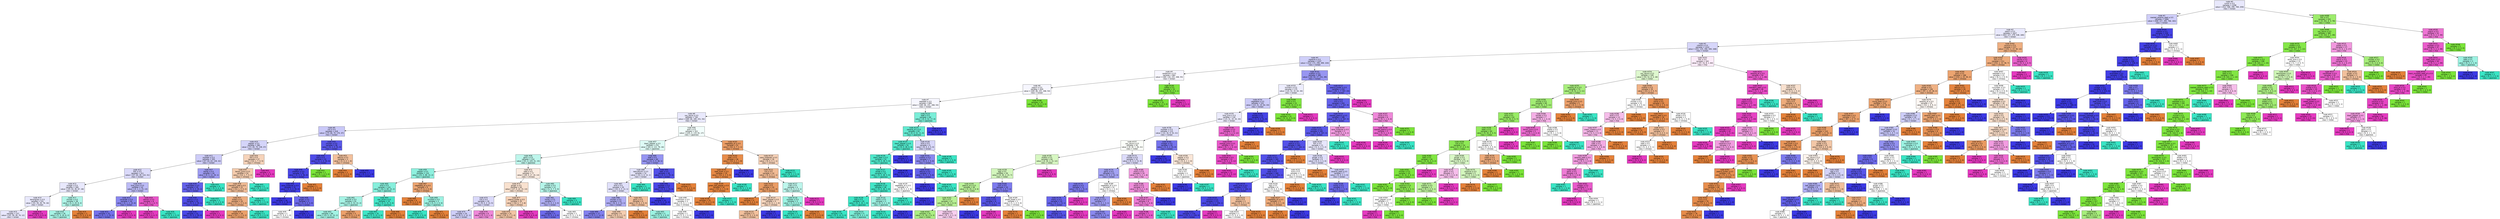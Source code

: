 digraph Tree {
node [shape=box, style="filled", color="black", fontname="helvetica"] ;
edge [fontname="helvetica"] ;
0 [label=<node &#35;0<br/>cumin &le; 0.5<br/>samples = 2298<br/>value = [412, 568, 290, 769, 259]<br/>class = korean>, fillcolor="#e8e8fc"] ;
1 [label=<node &#35;1<br/>roasted_sesame_seed &le; 0.5<br/>samples = 1866<br/>value = [408, 227, 284, 766, 181]<br/>class = korean>, fillcolor="#cfcef9"] ;
0 -> 1 [labeldistance=2.5, labelangle=45, headlabel="True"] ;
2 [label=<node &#35;2<br/>starch &le; 0.5<br/>samples = 1627<br/>value = [403, 227, 279, 538, 180]<br/>class = korean>, fillcolor="#e9e9fc"] ;
1 -> 2 ;
3 [label=<node &#35;3<br/>cilantro &le; 0.5<br/>samples = 1410<br/>value = [251, 225, 266, 500, 168]<br/>class = korean>, fillcolor="#d7d6fa"] ;
2 -> 3 ;
4 [label=<node &#35;4<br/>cayenne &le; 0.5<br/>samples = 1247<br/>value = [214, 172, 258, 499, 104]<br/>class = korean>, fillcolor="#cfcff9"] ;
3 -> 4 ;
5 [label=<node &#35;5<br/>cardamom &le; 0.5<br/>samples = 862<br/>value = [180, 118, 241, 268, 55]<br/>class = korean>, fillcolor="#f7f6fe"] ;
4 -> 5 ;
6 [label=<node &#35;6<br/>yogurt &le; 0.5<br/>samples = 829<br/>value = [180, 86, 241, 268, 54]<br/>class = korean>, fillcolor="#f6f6fe"] ;
5 -> 6 ;
7 [label=<node &#35;7<br/>seaweed &le; 0.5<br/>samples = 809<br/>value = [180, 66, 241, 268, 54]<br/>class = korean>, fillcolor="#f6f6fe"] ;
6 -> 7 ;
8 [label=<node &#35;8<br/>soy_sauce &le; 0.5<br/>samples = 740<br/>value = [180, 66, 189, 251, 54]<br/>class = korean>, fillcolor="#e9e9fc"] ;
7 -> 8 ;
9 [label=<node &#35;9<br/>nut &le; 0.5<br/>samples = 418<br/>value = [75, 66, 70, 170, 37]<br/>class = korean>, fillcolor="#c9c8f8"] ;
8 -> 9 ;
10 [label=<node &#35;10<br/>pepper &le; 0.5<br/>samples = 382<br/>value = [71, 65, 70, 139, 37]<br/>class = korean>, fillcolor="#d4d4f9"] ;
9 -> 10 ;
11 [label=<node &#35;11<br/>soybean &le; 0.5<br/>samples = 355<br/>value = [57, 64, 63, 139, 32]<br/>class = korean>, fillcolor="#cdccf8"] ;
10 -> 11 ;
12 [label=<node &#35;12<br/>fish &le; 0.5<br/>samples = 311<br/>value = [57, 64, 49, 110, 31]<br/>class = korean>, fillcolor="#dbdafa"] ;
11 -> 12 ;
13 [label=<node &#35;13<br/>vinegar &le; 0.5<br/>samples = 269<br/>value = [55, 63, 46, 87, 18]<br/>class = korean>, fillcolor="#e8e8fc"] ;
12 -> 13 ;
14 [label=<node &#35;14<br/>lemongrass &le; 0.5<br/>samples = 231<br/>value = [51, 59, 26, 79, 16]<br/>class = korean>, fillcolor="#e8e8fc"] ;
13 -> 14 ;
15 [label=<node &#35;15<br/>samples = 227<br/>value = [51, 59, 26, 79, 12]<br/>class = korean>, fillcolor="#e8e7fc"] ;
14 -> 15 ;
16 [label=<node &#35;16<br/>samples = 4<br/>value = [0, 0, 0, 0, 4]<br/>class = thai>, fillcolor="#e539c0"] ;
14 -> 16 ;
17 [label=<node &#35;17<br/>chicken &le; 0.5<br/>samples = 38<br/>value = [4, 4, 20, 8, 2]<br/>class = japanese>, fillcolor="#b0f5e8"] ;
13 -> 17 ;
18 [label=<node &#35;18<br/>samples = 35<br/>value = [1, 4, 20, 8, 2]<br/>class = japanese>, fillcolor="#a7f3e5"] ;
17 -> 18 ;
19 [label=<node &#35;19<br/>samples = 3<br/>value = [3, 0, 0, 0, 0]<br/>class = chinese>, fillcolor="#e58139"] ;
17 -> 19 ;
20 [label=<node &#35;20<br/>lime_juice &le; 0.5<br/>samples = 42<br/>value = [2, 1, 3, 23, 13]<br/>class = korean>, fillcolor="#bcbbf6"] ;
12 -> 20 ;
21 [label=<node &#35;21<br/>coriander &le; 0.5<br/>samples = 34<br/>value = [2, 1, 2, 23, 6]<br/>class = korean>, fillcolor="#8987ef"] ;
20 -> 21 ;
22 [label=<node &#35;22<br/>samples = 31<br/>value = [2, 1, 2, 23, 3]<br/>class = korean>, fillcolor="#7472ec"] ;
21 -> 22 ;
23 [label=<node &#35;23<br/>samples = 3<br/>value = [0, 0, 0, 0, 3]<br/>class = thai>, fillcolor="#e539c0"] ;
21 -> 23 ;
24 [label=<node &#35;24<br/>salmon &le; 0.5<br/>samples = 8<br/>value = [0, 0, 1, 0, 7]<br/>class = thai>, fillcolor="#e955c9"] ;
20 -> 24 ;
25 [label=<node &#35;25<br/>samples = 7<br/>value = [0, 0, 0, 0, 7]<br/>class = thai>, fillcolor="#e539c0"] ;
24 -> 25 ;
26 [label=<node &#35;26<br/>samples = 1<br/>value = [0, 0, 1, 0, 0]<br/>class = japanese>, fillcolor="#39e5c5"] ;
24 -> 26 ;
27 [label=<node &#35;27<br/>barley &le; 0.5<br/>samples = 44<br/>value = [0, 0, 14, 29, 1]<br/>class = korean>, fillcolor="#9e9cf2"] ;
11 -> 27 ;
28 [label=<node &#35;28<br/>enokidake &le; 0.5<br/>samples = 35<br/>value = [0, 0, 5, 29, 1]<br/>class = korean>, fillcolor="#6361ea"] ;
27 -> 28 ;
29 [label=<node &#35;29<br/>peanut &le; 0.5<br/>samples = 32<br/>value = [0, 0, 2, 29, 1]<br/>class = korean>, fillcolor="#504de8"] ;
28 -> 29 ;
30 [label=<node &#35;30<br/>samples = 31<br/>value = [0, 0, 2, 29, 0]<br/>class = korean>, fillcolor="#4947e7"] ;
29 -> 30 ;
31 [label=<node &#35;31<br/>samples = 1<br/>value = [0, 0, 0, 0, 1]<br/>class = thai>, fillcolor="#e539c0"] ;
29 -> 31 ;
32 [label=<node &#35;32<br/>samples = 3<br/>value = [0, 0, 3, 0, 0]<br/>class = japanese>, fillcolor="#39e5c5"] ;
28 -> 32 ;
33 [label=<node &#35;33<br/>samples = 9<br/>value = [0, 0, 9, 0, 0]<br/>class = japanese>, fillcolor="#39e5c5"] ;
27 -> 33 ;
34 [label=<node &#35;34<br/>fish &le; 0.5<br/>samples = 27<br/>value = [14, 1, 7, 0, 5]<br/>class = chinese>, fillcolor="#f6d3ba"] ;
10 -> 34 ;
35 [label=<node &#35;35<br/>lemon_juice &le; 0.5<br/>samples = 24<br/>value = [14, 1, 7, 0, 2]<br/>class = chinese>, fillcolor="#f4cbad"] ;
34 -> 35 ;
36 [label=<node &#35;36<br/>mandarin_peel &le; 0.5<br/>samples = 22<br/>value = [14, 1, 5, 0, 2]<br/>class = chinese>, fillcolor="#f1bc96"] ;
35 -> 36 ;
37 [label=<node &#35;37<br/>bread &le; 0.5<br/>samples = 20<br/>value = [14, 1, 3, 0, 2]<br/>class = chinese>, fillcolor="#eead7f"] ;
36 -> 37 ;
38 [label=<node &#35;38<br/>samples = 18<br/>value = [14, 1, 1, 0, 2]<br/>class = chinese>, fillcolor="#eca06a"] ;
37 -> 38 ;
39 [label=<node &#35;39<br/>samples = 2<br/>value = [0, 0, 2, 0, 0]<br/>class = japanese>, fillcolor="#39e5c5"] ;
37 -> 39 ;
40 [label=<node &#35;40<br/>samples = 2<br/>value = [0, 0, 2, 0, 0]<br/>class = japanese>, fillcolor="#39e5c5"] ;
36 -> 40 ;
41 [label=<node &#35;41<br/>samples = 2<br/>value = [0, 0, 2, 0, 0]<br/>class = japanese>, fillcolor="#39e5c5"] ;
35 -> 41 ;
42 [label=<node &#35;42<br/>samples = 3<br/>value = [0, 0, 0, 0, 3]<br/>class = thai>, fillcolor="#e539c0"] ;
34 -> 42 ;
43 [label=<node &#35;43<br/>chicken &le; 0.5<br/>samples = 36<br/>value = [4, 1, 0, 31, 0]<br/>class = korean>, fillcolor="#5a58e9"] ;
9 -> 43 ;
44 [label=<node &#35;44<br/>rose &le; 0.5<br/>samples = 33<br/>value = [2, 1, 0, 30, 0]<br/>class = korean>, fillcolor="#4f4ce8"] ;
43 -> 44 ;
45 [label=<node &#35;45<br/>shellfish &le; 0.5<br/>samples = 32<br/>value = [2, 0, 0, 30, 0]<br/>class = korean>, fillcolor="#4946e7"] ;
44 -> 45 ;
46 [label=<node &#35;46<br/>cane_molasses &le; 0.5<br/>samples = 31<br/>value = [1, 0, 0, 30, 0]<br/>class = korean>, fillcolor="#4240e6"] ;
45 -> 46 ;
47 [label=<node &#35;47<br/>samples = 26<br/>value = [0, 0, 0, 26, 0]<br/>class = korean>, fillcolor="#3c39e5"] ;
46 -> 47 ;
48 [label=<node &#35;48<br/>ginger &le; 0.5<br/>samples = 5<br/>value = [1, 0, 0, 4, 0]<br/>class = korean>, fillcolor="#6d6aec"] ;
46 -> 48 ;
49 [label=<node &#35;49<br/>samples = 2<br/>value = [1, 0, 0, 1, 0]<br/>class = chinese>, fillcolor="#ffffff"] ;
48 -> 49 ;
50 [label=<node &#35;50<br/>samples = 3<br/>value = [0, 0, 0, 3, 0]<br/>class = korean>, fillcolor="#3c39e5"] ;
48 -> 50 ;
51 [label=<node &#35;51<br/>samples = 1<br/>value = [1, 0, 0, 0, 0]<br/>class = chinese>, fillcolor="#e58139"] ;
45 -> 51 ;
52 [label=<node &#35;52<br/>samples = 1<br/>value = [0, 1, 0, 0, 0]<br/>class = indian>, fillcolor="#7be539"] ;
44 -> 52 ;
53 [label=<node &#35;53<br/>lettuce &le; 0.5<br/>samples = 3<br/>value = [2, 0, 0, 1, 0]<br/>class = chinese>, fillcolor="#f2c09c"] ;
43 -> 53 ;
54 [label=<node &#35;54<br/>samples = 2<br/>value = [2, 0, 0, 0, 0]<br/>class = chinese>, fillcolor="#e58139"] ;
53 -> 54 ;
55 [label=<node &#35;55<br/>samples = 1<br/>value = [0, 0, 0, 1, 0]<br/>class = korean>, fillcolor="#3c39e5"] ;
53 -> 55 ;
56 [label=<node &#35;56<br/>pork &le; 0.5<br/>samples = 322<br/>value = [105, 0, 119, 81, 17]<br/>class = japanese>, fillcolor="#f2fdfb"] ;
8 -> 56 ;
57 [label=<node &#35;57<br/>black_pepper &le; 0.5<br/>samples = 270<br/>value = [63, 0, 112, 79, 16]<br/>class = japanese>, fillcolor="#ddfbf5"] ;
56 -> 57 ;
58 [label=<node &#35;58<br/>garlic &le; 0.5<br/>samples = 210<br/>value = [51, 0, 103, 41, 15]<br/>class = japanese>, fillcolor="#bef6ec"] ;
57 -> 58 ;
59 [label=<node &#35;59<br/>pepper &le; 0.5<br/>samples = 133<br/>value = [23, 0, 86, 22, 2]<br/>class = japanese>, fillcolor="#8ef0de"] ;
58 -> 59 ;
60 [label=<node &#35;60<br/>wine &le; 0.5<br/>samples = 124<br/>value = [16, 0, 84, 22, 2]<br/>class = japanese>, fillcolor="#87efdc"] ;
59 -> 60 ;
61 [label=<node &#35;61<br/>broccoli &le; 0.5<br/>samples = 91<br/>value = [14, 0, 53, 22, 2]<br/>class = japanese>, fillcolor="#a6f3e5"] ;
60 -> 61 ;
62 [label=<node &#35;62<br/>samples = 86<br/>value = [10, 0, 52, 22, 2]<br/>class = japanese>, fillcolor="#a2f3e4"] ;
61 -> 62 ;
63 [label=<node &#35;63<br/>samples = 5<br/>value = [4, 0, 1, 0, 0]<br/>class = chinese>, fillcolor="#eca06a"] ;
61 -> 63 ;
64 [label=<node &#35;64<br/>star_anise &le; 0.5<br/>samples = 33<br/>value = [2, 0, 31, 0, 0]<br/>class = japanese>, fillcolor="#46e7c9"] ;
60 -> 64 ;
65 [label=<node &#35;65<br/>samples = 32<br/>value = [1, 0, 31, 0, 0]<br/>class = japanese>, fillcolor="#3fe6c7"] ;
64 -> 65 ;
66 [label=<node &#35;66<br/>samples = 1<br/>value = [1, 0, 0, 0, 0]<br/>class = chinese>, fillcolor="#e58139"] ;
64 -> 66 ;
67 [label=<node &#35;67<br/>vegetable_oil &le; 0.5<br/>samples = 9<br/>value = [7, 0, 2, 0, 0]<br/>class = chinese>, fillcolor="#eca572"] ;
59 -> 67 ;
68 [label=<node &#35;68<br/>samples = 6<br/>value = [6, 0, 0, 0, 0]<br/>class = chinese>, fillcolor="#e58139"] ;
67 -> 68 ;
69 [label=<node &#35;69<br/>mustard &le; 0.5<br/>samples = 3<br/>value = [1, 0, 2, 0, 0]<br/>class = japanese>, fillcolor="#9cf2e2"] ;
67 -> 69 ;
70 [label=<node &#35;70<br/>samples = 2<br/>value = [0, 0, 2, 0, 0]<br/>class = japanese>, fillcolor="#39e5c5"] ;
69 -> 70 ;
71 [label=<node &#35;71<br/>samples = 1<br/>value = [1, 0, 0, 0, 0]<br/>class = chinese>, fillcolor="#e58139"] ;
69 -> 71 ;
72 [label=<node &#35;72<br/>sake &le; 0.5<br/>samples = 77<br/>value = [28, 0, 17, 19, 13]<br/>class = chinese>, fillcolor="#fbebe0"] ;
58 -> 72 ;
73 [label=<node &#35;73<br/>ginger &le; 0.5<br/>samples = 65<br/>value = [27, 0, 10, 15, 13]<br/>class = chinese>, fillcolor="#f9e1cf"] ;
72 -> 73 ;
74 [label=<node &#35;74<br/>rice &le; 0.5<br/>samples = 30<br/>value = [9, 0, 3, 13, 5]<br/>class = korean>, fillcolor="#dad9fa"] ;
73 -> 74 ;
75 [label=<node &#35;75<br/>samples = 24<br/>value = [8, 0, 3, 12, 1]<br/>class = korean>, fillcolor="#cecef8"] ;
74 -> 75 ;
76 [label=<node &#35;76<br/>samples = 6<br/>value = [1, 0, 0, 1, 4]<br/>class = thai>, fillcolor="#ef88d9"] ;
74 -> 76 ;
77 [label=<node &#35;77<br/>peanut_butter &le; 0.5<br/>samples = 35<br/>value = [18, 0, 7, 2, 8]<br/>class = chinese>, fillcolor="#f5d0b6"] ;
73 -> 77 ;
78 [label=<node &#35;78<br/>samples = 31<br/>value = [18, 0, 7, 2, 4]<br/>class = chinese>, fillcolor="#f3c5a4"] ;
77 -> 78 ;
79 [label=<node &#35;79<br/>samples = 4<br/>value = [0, 0, 0, 0, 4]<br/>class = thai>, fillcolor="#e539c0"] ;
77 -> 79 ;
80 [label=<node &#35;80<br/>chicken &le; 0.5<br/>samples = 12<br/>value = [1, 0, 7, 4, 0]<br/>class = japanese>, fillcolor="#b5f5e9"] ;
72 -> 80 ;
81 [label=<node &#35;81<br/>honey &le; 0.5<br/>samples = 7<br/>value = [1, 0, 2, 4, 0]<br/>class = korean>, fillcolor="#b1b0f5"] ;
80 -> 81 ;
82 [label=<node &#35;82<br/>samples = 5<br/>value = [0, 0, 1, 4, 0]<br/>class = korean>, fillcolor="#6d6aec"] ;
81 -> 82 ;
83 [label=<node &#35;83<br/>samples = 2<br/>value = [1, 0, 1, 0, 0]<br/>class = chinese>, fillcolor="#ffffff"] ;
81 -> 83 ;
84 [label=<node &#35;84<br/>samples = 5<br/>value = [0, 0, 5, 0, 0]<br/>class = japanese>, fillcolor="#39e5c5"] ;
80 -> 84 ;
85 [label=<node &#35;85<br/>beef &le; 0.5<br/>samples = 60<br/>value = [12, 0, 9, 38, 1]<br/>class = korean>, fillcolor="#9594f1"] ;
57 -> 85 ;
86 [label=<node &#35;86<br/>katsuobushi &le; 0.5<br/>samples = 32<br/>value = [10, 0, 8, 13, 1]<br/>class = korean>, fillcolor="#e4e4fb"] ;
85 -> 86 ;
87 [label=<node &#35;87<br/>wine &le; 0.5<br/>samples = 29<br/>value = [10, 0, 5, 13, 1]<br/>class = korean>, fillcolor="#e0e0fb"] ;
86 -> 87 ;
88 [label=<node &#35;88<br/>chicken &le; 0.5<br/>samples = 23<br/>value = [6, 0, 3, 13, 1]<br/>class = korean>, fillcolor="#afadf4"] ;
87 -> 88 ;
89 [label=<node &#35;89<br/>samples = 17<br/>value = [3, 0, 2, 12, 0]<br/>class = korean>, fillcolor="#8280ee"] ;
88 -> 89 ;
90 [label=<node &#35;90<br/>samples = 6<br/>value = [3, 0, 1, 1, 1]<br/>class = chinese>, fillcolor="#f5cdb0"] ;
88 -> 90 ;
91 [label=<node &#35;91<br/>garlic &le; 0.5<br/>samples = 6<br/>value = [4, 0, 2, 0, 0]<br/>class = chinese>, fillcolor="#f2c09c"] ;
87 -> 91 ;
92 [label=<node &#35;92<br/>samples = 3<br/>value = [3, 0, 0, 0, 0]<br/>class = chinese>, fillcolor="#e58139"] ;
91 -> 92 ;
93 [label=<node &#35;93<br/>samples = 3<br/>value = [1, 0, 2, 0, 0]<br/>class = japanese>, fillcolor="#9cf2e2"] ;
91 -> 93 ;
94 [label=<node &#35;94<br/>samples = 3<br/>value = [0, 0, 3, 0, 0]<br/>class = japanese>, fillcolor="#39e5c5"] ;
86 -> 94 ;
95 [label=<node &#35;95<br/>leek &le; 0.5<br/>samples = 28<br/>value = [2, 0, 1, 25, 0]<br/>class = korean>, fillcolor="#5250e8"] ;
85 -> 95 ;
96 [label=<node &#35;96<br/>soybean &le; 0.5<br/>samples = 27<br/>value = [1, 0, 1, 25, 0]<br/>class = korean>, fillcolor="#4b48e7"] ;
95 -> 96 ;
97 [label=<node &#35;97<br/>samples = 24<br/>value = [0, 0, 0, 24, 0]<br/>class = korean>, fillcolor="#3c39e5"] ;
96 -> 97 ;
98 [label=<node &#35;98<br/>mushroom &le; 0.5<br/>samples = 3<br/>value = [1, 0, 1, 1, 0]<br/>class = chinese>, fillcolor="#ffffff"] ;
96 -> 98 ;
99 [label=<node &#35;99<br/>samples = 2<br/>value = [1, 0, 1, 0, 0]<br/>class = chinese>, fillcolor="#ffffff"] ;
98 -> 99 ;
100 [label=<node &#35;100<br/>samples = 1<br/>value = [0, 0, 0, 1, 0]<br/>class = korean>, fillcolor="#3c39e5"] ;
98 -> 100 ;
101 [label=<node &#35;101<br/>samples = 1<br/>value = [1, 0, 0, 0, 0]<br/>class = chinese>, fillcolor="#e58139"] ;
95 -> 101 ;
102 [label=<node &#35;102<br/>vegetable_oil &le; 0.5<br/>samples = 52<br/>value = [42, 0, 7, 2, 1]<br/>class = chinese>, fillcolor="#eb9d65"] ;
56 -> 102 ;
103 [label=<node &#35;103<br/>pear &le; 0.5<br/>samples = 36<br/>value = [33, 0, 2, 1, 0]<br/>class = chinese>, fillcolor="#e78c4a"] ;
102 -> 103 ;
104 [label=<node &#35;104<br/>beef_broth &le; 0.5<br/>samples = 35<br/>value = [33, 0, 2, 0, 0]<br/>class = chinese>, fillcolor="#e78945"] ;
103 -> 104 ;
105 [label=<node &#35;105<br/>green_bell_pepper &le; 0.5<br/>samples = 34<br/>value = [33, 0, 1, 0, 0]<br/>class = chinese>, fillcolor="#e6853f"] ;
104 -> 105 ;
106 [label=<node &#35;106<br/>samples = 33<br/>value = [33, 0, 0, 0, 0]<br/>class = chinese>, fillcolor="#e58139"] ;
105 -> 106 ;
107 [label=<node &#35;107<br/>samples = 1<br/>value = [0, 0, 1, 0, 0]<br/>class = japanese>, fillcolor="#39e5c5"] ;
105 -> 107 ;
108 [label=<node &#35;108<br/>samples = 1<br/>value = [0, 0, 1, 0, 0]<br/>class = japanese>, fillcolor="#39e5c5"] ;
104 -> 108 ;
109 [label=<node &#35;109<br/>samples = 1<br/>value = [0, 0, 0, 1, 0]<br/>class = korean>, fillcolor="#3c39e5"] ;
103 -> 109 ;
110 [label=<node &#35;110<br/>cane_molasses &le; 0.5<br/>samples = 16<br/>value = [9, 0, 5, 1, 1]<br/>class = chinese>, fillcolor="#f6d1b7"] ;
102 -> 110 ;
111 [label=<node &#35;111<br/>rice &le; 0.5<br/>samples = 14<br/>value = [9, 0, 3, 1, 1]<br/>class = chinese>, fillcolor="#f1ba93"] ;
110 -> 111 ;
112 [label=<node &#35;112<br/>sake &le; 0.5<br/>samples = 10<br/>value = [8, 0, 1, 1, 0]<br/>class = chinese>, fillcolor="#eb9d65"] ;
111 -> 112 ;
113 [label=<node &#35;113<br/>samples = 6<br/>value = [6, 0, 0, 0, 0]<br/>class = chinese>, fillcolor="#e58139"] ;
112 -> 113 ;
114 [label=<node &#35;114<br/>black_pepper &le; 0.5<br/>samples = 4<br/>value = [2, 0, 1, 1, 0]<br/>class = chinese>, fillcolor="#f6d5bd"] ;
112 -> 114 ;
115 [label=<node &#35;115<br/>samples = 3<br/>value = [2, 0, 1, 0, 0]<br/>class = chinese>, fillcolor="#f2c09c"] ;
114 -> 115 ;
116 [label=<node &#35;116<br/>samples = 1<br/>value = [0, 0, 0, 1, 0]<br/>class = korean>, fillcolor="#3c39e5"] ;
114 -> 116 ;
117 [label=<node &#35;117<br/>crab &le; 0.5<br/>samples = 4<br/>value = [1, 0, 2, 0, 1]<br/>class = japanese>, fillcolor="#bdf6ec"] ;
111 -> 117 ;
118 [label=<node &#35;118<br/>soybean &le; 0.5<br/>samples = 3<br/>value = [1, 0, 2, 0, 0]<br/>class = japanese>, fillcolor="#9cf2e2"] ;
117 -> 118 ;
119 [label=<node &#35;119<br/>samples = 2<br/>value = [0, 0, 2, 0, 0]<br/>class = japanese>, fillcolor="#39e5c5"] ;
118 -> 119 ;
120 [label=<node &#35;120<br/>samples = 1<br/>value = [1, 0, 0, 0, 0]<br/>class = chinese>, fillcolor="#e58139"] ;
118 -> 120 ;
121 [label=<node &#35;121<br/>samples = 1<br/>value = [0, 0, 0, 0, 1]<br/>class = thai>, fillcolor="#e539c0"] ;
117 -> 121 ;
122 [label=<node &#35;122<br/>samples = 2<br/>value = [0, 0, 2, 0, 0]<br/>class = japanese>, fillcolor="#39e5c5"] ;
110 -> 122 ;
123 [label=<node &#35;123<br/>beef &le; 0.5<br/>samples = 69<br/>value = [0, 0, 52, 17, 0]<br/>class = japanese>, fillcolor="#7aeed8"] ;
7 -> 123 ;
124 [label=<node &#35;124<br/>sesame_oil &le; 0.5<br/>samples = 63<br/>value = [0, 0, 52, 11, 0]<br/>class = japanese>, fillcolor="#63ead1"] ;
123 -> 124 ;
125 [label=<node &#35;125<br/>black_pepper &le; 0.5<br/>samples = 54<br/>value = [0, 0, 48, 6, 0]<br/>class = japanese>, fillcolor="#52e8cc"] ;
124 -> 125 ;
126 [label=<node &#35;126<br/>black_bean &le; 0.5<br/>samples = 53<br/>value = [0, 0, 48, 5, 0]<br/>class = japanese>, fillcolor="#4ee8cb"] ;
125 -> 126 ;
127 [label=<node &#35;127<br/>wheat &le; 0.5<br/>samples = 52<br/>value = [0, 0, 48, 4, 0]<br/>class = japanese>, fillcolor="#49e7ca"] ;
126 -> 127 ;
128 [label=<node &#35;128<br/>vegetable &le; 0.5<br/>samples = 48<br/>value = [0, 0, 46, 2, 0]<br/>class = japanese>, fillcolor="#42e6c8"] ;
127 -> 128 ;
129 [label=<node &#35;129<br/>kelp &le; 0.5<br/>samples = 45<br/>value = [0, 0, 44, 1, 0]<br/>class = japanese>, fillcolor="#3de6c6"] ;
128 -> 129 ;
130 [label=<node &#35;130<br/>samples = 41<br/>value = [0, 0, 41, 0, 0]<br/>class = japanese>, fillcolor="#39e5c5"] ;
129 -> 130 ;
131 [label=<node &#35;131<br/>samples = 4<br/>value = [0, 0, 3, 1, 0]<br/>class = japanese>, fillcolor="#7beed8"] ;
129 -> 131 ;
132 [label=<node &#35;132<br/>radish &le; 0.5<br/>samples = 3<br/>value = [0, 0, 2, 1, 0]<br/>class = japanese>, fillcolor="#9cf2e2"] ;
128 -> 132 ;
133 [label=<node &#35;133<br/>samples = 2<br/>value = [0, 0, 2, 0, 0]<br/>class = japanese>, fillcolor="#39e5c5"] ;
132 -> 133 ;
134 [label=<node &#35;134<br/>samples = 1<br/>value = [0, 0, 0, 1, 0]<br/>class = korean>, fillcolor="#3c39e5"] ;
132 -> 134 ;
135 [label=<node &#35;135<br/>vegetable_oil &le; 0.5<br/>samples = 4<br/>value = [0, 0, 2, 2, 0]<br/>class = japanese>, fillcolor="#ffffff"] ;
127 -> 135 ;
136 [label=<node &#35;136<br/>samples = 2<br/>value = [0, 0, 2, 0, 0]<br/>class = japanese>, fillcolor="#39e5c5"] ;
135 -> 136 ;
137 [label=<node &#35;137<br/>samples = 2<br/>value = [0, 0, 0, 2, 0]<br/>class = korean>, fillcolor="#3c39e5"] ;
135 -> 137 ;
138 [label=<node &#35;138<br/>samples = 1<br/>value = [0, 0, 0, 1, 0]<br/>class = korean>, fillcolor="#3c39e5"] ;
126 -> 138 ;
139 [label=<node &#35;139<br/>samples = 1<br/>value = [0, 0, 0, 1, 0]<br/>class = korean>, fillcolor="#3c39e5"] ;
125 -> 139 ;
140 [label=<node &#35;140<br/>wine &le; 0.5<br/>samples = 9<br/>value = [0, 0, 4, 5, 0]<br/>class = korean>, fillcolor="#d8d7fa"] ;
124 -> 140 ;
141 [label=<node &#35;141<br/>scallion &le; 0.5<br/>samples = 7<br/>value = [0, 0, 2, 5, 0]<br/>class = korean>, fillcolor="#8a88ef"] ;
140 -> 141 ;
142 [label=<node &#35;142<br/>lettuce &le; 0.5<br/>samples = 6<br/>value = [0, 0, 1, 5, 0]<br/>class = korean>, fillcolor="#6361ea"] ;
141 -> 142 ;
143 [label=<node &#35;143<br/>samples = 5<br/>value = [0, 0, 0, 5, 0]<br/>class = korean>, fillcolor="#3c39e5"] ;
142 -> 143 ;
144 [label=<node &#35;144<br/>samples = 1<br/>value = [0, 0, 1, 0, 0]<br/>class = japanese>, fillcolor="#39e5c5"] ;
142 -> 144 ;
145 [label=<node &#35;145<br/>samples = 1<br/>value = [0, 0, 1, 0, 0]<br/>class = japanese>, fillcolor="#39e5c5"] ;
141 -> 145 ;
146 [label=<node &#35;146<br/>samples = 2<br/>value = [0, 0, 2, 0, 0]<br/>class = japanese>, fillcolor="#39e5c5"] ;
140 -> 146 ;
147 [label=<node &#35;147<br/>samples = 6<br/>value = [0, 0, 0, 6, 0]<br/>class = korean>, fillcolor="#3c39e5"] ;
123 -> 147 ;
148 [label=<node &#35;148<br/>samples = 20<br/>value = [0, 20, 0, 0, 0]<br/>class = indian>, fillcolor="#7be539"] ;
6 -> 148 ;
149 [label=<node &#35;149<br/>coffee &le; 0.5<br/>samples = 33<br/>value = [0, 32, 0, 0, 1]<br/>class = indian>, fillcolor="#7fe63f"] ;
5 -> 149 ;
150 [label=<node &#35;150<br/>samples = 32<br/>value = [0, 32, 0, 0, 0]<br/>class = indian>, fillcolor="#7be539"] ;
149 -> 150 ;
151 [label=<node &#35;151<br/>samples = 1<br/>value = [0, 0, 0, 0, 1]<br/>class = thai>, fillcolor="#e539c0"] ;
149 -> 151 ;
152 [label=<node &#35;152<br/>scallion &le; 0.5<br/>samples = 385<br/>value = [34, 54, 17, 231, 49]<br/>class = korean>, fillcolor="#9795f1"] ;
4 -> 152 ;
153 [label=<node &#35;153<br/>turmeric &le; 0.5<br/>samples = 175<br/>value = [14, 53, 10, 64, 34]<br/>class = korean>, fillcolor="#ededfd"] ;
152 -> 153 ;
154 [label=<node &#35;154<br/>vegetable &le; 0.5<br/>samples = 152<br/>value = [14, 31, 10, 64, 33]<br/>class = korean>, fillcolor="#cccbf8"] ;
153 -> 154 ;
155 [label=<node &#35;155<br/>lime_juice &le; 0.5<br/>samples = 130<br/>value = [13, 31, 10, 43, 33]<br/>class = korean>, fillcolor="#ebebfc"] ;
154 -> 155 ;
156 [label=<node &#35;156<br/>soybean &le; 0.5<br/>samples = 115<br/>value = [12, 30, 9, 43, 21]<br/>class = korean>, fillcolor="#e1e1fb"] ;
155 -> 156 ;
157 [label=<node &#35;157<br/>soy_sauce &le; 0.5<br/>samples = 95<br/>value = [9, 30, 7, 28, 21]<br/>class = indian>, fillcolor="#fbfef9"] ;
156 -> 157 ;
158 [label=<node &#35;158<br/>shallot &le; 0.5<br/>samples = 64<br/>value = [4, 30, 3, 15, 12]<br/>class = indian>, fillcolor="#d7f7c2"] ;
157 -> 158 ;
159 [label=<node &#35;159<br/>egg &le; 0.5<br/>samples = 59<br/>value = [4, 30, 3, 15, 7]<br/>class = indian>, fillcolor="#d2f6bc"] ;
158 -> 159 ;
160 [label=<node &#35;160<br/>peanut_oil &le; 0.5<br/>samples = 49<br/>value = [3, 29, 3, 8, 6]<br/>class = indian>, fillcolor="#bbf29a"] ;
159 -> 160 ;
161 [label=<node &#35;161<br/>fish &le; 0.5<br/>samples = 47<br/>value = [1, 29, 3, 8, 6]<br/>class = indian>, fillcolor="#b8f194"] ;
160 -> 161 ;
162 [label=<node &#35;162<br/>samples = 41<br/>value = [1, 28, 3, 6, 3]<br/>class = indian>, fillcolor="#acef83"] ;
161 -> 162 ;
163 [label=<node &#35;163<br/>samples = 6<br/>value = [0, 1, 0, 2, 3]<br/>class = thai>, fillcolor="#f8ceef"] ;
161 -> 163 ;
164 [label=<node &#35;164<br/>samples = 2<br/>value = [2, 0, 0, 0, 0]<br/>class = chinese>, fillcolor="#e58139"] ;
160 -> 164 ;
165 [label=<node &#35;165<br/>corn &le; 0.5<br/>samples = 10<br/>value = [1, 1, 0, 7, 1]<br/>class = korean>, fillcolor="#7d7bee"] ;
159 -> 165 ;
166 [label=<node &#35;166<br/>honey &le; 0.5<br/>samples = 8<br/>value = [0, 0, 0, 7, 1]<br/>class = korean>, fillcolor="#5855e9"] ;
165 -> 166 ;
167 [label=<node &#35;167<br/>samples = 7<br/>value = [0, 0, 0, 7, 0]<br/>class = korean>, fillcolor="#3c39e5"] ;
166 -> 167 ;
168 [label=<node &#35;168<br/>samples = 1<br/>value = [0, 0, 0, 0, 1]<br/>class = thai>, fillcolor="#e539c0"] ;
166 -> 168 ;
169 [label=<node &#35;169<br/>wheat_bread &le; 0.5<br/>samples = 2<br/>value = [1, 1, 0, 0, 0]<br/>class = chinese>, fillcolor="#ffffff"] ;
165 -> 169 ;
170 [label=<node &#35;170<br/>samples = 1<br/>value = [1, 0, 0, 0, 0]<br/>class = chinese>, fillcolor="#e58139"] ;
169 -> 170 ;
171 [label=<node &#35;171<br/>samples = 1<br/>value = [0, 1, 0, 0, 0]<br/>class = indian>, fillcolor="#7be539"] ;
169 -> 171 ;
172 [label=<node &#35;172<br/>samples = 5<br/>value = [0, 0, 0, 0, 5]<br/>class = thai>, fillcolor="#e539c0"] ;
158 -> 172 ;
173 [label=<node &#35;173<br/>chicken &le; 0.5<br/>samples = 31<br/>value = [5, 0, 4, 13, 9]<br/>class = korean>, fillcolor="#dcdbfa"] ;
157 -> 173 ;
174 [label=<node &#35;174<br/>garlic &le; 0.5<br/>samples = 21<br/>value = [4, 0, 2, 12, 3]<br/>class = korean>, fillcolor="#a3a2f3"] ;
173 -> 174 ;
175 [label=<node &#35;175<br/>peanut &le; 0.5<br/>samples = 11<br/>value = [0, 0, 1, 8, 2]<br/>class = korean>, fillcolor="#7d7bee"] ;
174 -> 175 ;
176 [label=<node &#35;176<br/>sherry &le; 0.5<br/>samples = 10<br/>value = [0, 0, 1, 8, 1]<br/>class = korean>, fillcolor="#6765eb"] ;
175 -> 176 ;
177 [label=<node &#35;177<br/>samples = 9<br/>value = [0, 0, 1, 8, 0]<br/>class = korean>, fillcolor="#5452e8"] ;
176 -> 177 ;
178 [label=<node &#35;178<br/>samples = 1<br/>value = [0, 0, 0, 0, 1]<br/>class = thai>, fillcolor="#e539c0"] ;
176 -> 178 ;
179 [label=<node &#35;179<br/>samples = 1<br/>value = [0, 0, 0, 0, 1]<br/>class = thai>, fillcolor="#e539c0"] ;
175 -> 179 ;
180 [label=<node &#35;180<br/>vegetable_oil &le; 0.5<br/>samples = 10<br/>value = [4, 0, 1, 4, 1]<br/>class = chinese>, fillcolor="#ffffff"] ;
174 -> 180 ;
181 [label=<node &#35;181<br/>olive_oil &le; 0.5<br/>samples = 7<br/>value = [1, 0, 1, 4, 1]<br/>class = korean>, fillcolor="#9e9cf2"] ;
180 -> 181 ;
182 [label=<node &#35;182<br/>samples = 6<br/>value = [1, 0, 1, 4, 0]<br/>class = korean>, fillcolor="#8a88ef"] ;
181 -> 182 ;
183 [label=<node &#35;183<br/>samples = 1<br/>value = [0, 0, 0, 0, 1]<br/>class = thai>, fillcolor="#e539c0"] ;
181 -> 183 ;
184 [label=<node &#35;184<br/>samples = 3<br/>value = [3, 0, 0, 0, 0]<br/>class = chinese>, fillcolor="#e58139"] ;
180 -> 184 ;
185 [label=<node &#35;185<br/>sherry &le; 0.5<br/>samples = 10<br/>value = [1, 0, 2, 1, 6]<br/>class = thai>, fillcolor="#f29ce0"] ;
173 -> 185 ;
186 [label=<node &#35;186<br/>lemon &le; 0.5<br/>samples = 9<br/>value = [0, 0, 2, 1, 6]<br/>class = thai>, fillcolor="#f08edb"] ;
185 -> 186 ;
187 [label=<node &#35;187<br/>beef_broth &le; 0.5<br/>samples = 8<br/>value = [0, 0, 2, 0, 6]<br/>class = thai>, fillcolor="#ee7bd5"] ;
186 -> 187 ;
188 [label=<node &#35;188<br/>samples = 7<br/>value = [0, 0, 1, 0, 6]<br/>class = thai>, fillcolor="#e95acb"] ;
187 -> 188 ;
189 [label=<node &#35;189<br/>samples = 1<br/>value = [0, 0, 1, 0, 0]<br/>class = japanese>, fillcolor="#39e5c5"] ;
187 -> 189 ;
190 [label=<node &#35;190<br/>samples = 1<br/>value = [0, 0, 0, 1, 0]<br/>class = korean>, fillcolor="#3c39e5"] ;
186 -> 190 ;
191 [label=<node &#35;191<br/>samples = 1<br/>value = [1, 0, 0, 0, 0]<br/>class = chinese>, fillcolor="#e58139"] ;
185 -> 191 ;
192 [label=<node &#35;192<br/>vinegar &le; 0.5<br/>samples = 20<br/>value = [3, 0, 2, 15, 0]<br/>class = korean>, fillcolor="#7573ed"] ;
156 -> 192 ;
193 [label=<node &#35;193<br/>samples = 13<br/>value = [0, 0, 0, 13, 0]<br/>class = korean>, fillcolor="#3c39e5"] ;
192 -> 193 ;
194 [label=<node &#35;194<br/>pepper &le; 0.5<br/>samples = 7<br/>value = [3, 0, 2, 2, 0]<br/>class = chinese>, fillcolor="#fae6d7"] ;
192 -> 194 ;
195 [label=<node &#35;195<br/>rice &le; 0.5<br/>samples = 4<br/>value = [0, 0, 2, 2, 0]<br/>class = japanese>, fillcolor="#ffffff"] ;
194 -> 195 ;
196 [label=<node &#35;196<br/>samples = 2<br/>value = [0, 0, 0, 2, 0]<br/>class = korean>, fillcolor="#3c39e5"] ;
195 -> 196 ;
197 [label=<node &#35;197<br/>samples = 2<br/>value = [0, 0, 2, 0, 0]<br/>class = japanese>, fillcolor="#39e5c5"] ;
195 -> 197 ;
198 [label=<node &#35;198<br/>samples = 3<br/>value = [3, 0, 0, 0, 0]<br/>class = chinese>, fillcolor="#e58139"] ;
194 -> 198 ;
199 [label=<node &#35;199<br/>soybean &le; 0.5<br/>samples = 15<br/>value = [1, 1, 1, 0, 12]<br/>class = thai>, fillcolor="#eb63ce"] ;
155 -> 199 ;
200 [label=<node &#35;200<br/>orange_juice &le; 0.5<br/>samples = 14<br/>value = [0, 1, 1, 0, 12]<br/>class = thai>, fillcolor="#e957ca"] ;
199 -> 200 ;
201 [label=<node &#35;201<br/>buckwheat &le; 0.5<br/>samples = 13<br/>value = [0, 0, 1, 0, 12]<br/>class = thai>, fillcolor="#e749c5"] ;
200 -> 201 ;
202 [label=<node &#35;202<br/>samples = 12<br/>value = [0, 0, 0, 0, 12]<br/>class = thai>, fillcolor="#e539c0"] ;
201 -> 202 ;
203 [label=<node &#35;203<br/>samples = 1<br/>value = [0, 0, 1, 0, 0]<br/>class = japanese>, fillcolor="#39e5c5"] ;
201 -> 203 ;
204 [label=<node &#35;204<br/>samples = 1<br/>value = [0, 1, 0, 0, 0]<br/>class = indian>, fillcolor="#7be539"] ;
200 -> 204 ;
205 [label=<node &#35;205<br/>samples = 1<br/>value = [1, 0, 0, 0, 0]<br/>class = chinese>, fillcolor="#e58139"] ;
199 -> 205 ;
206 [label=<node &#35;206<br/>tomato &le; 0.5<br/>samples = 22<br/>value = [1, 0, 0, 21, 0]<br/>class = korean>, fillcolor="#4542e6"] ;
154 -> 206 ;
207 [label=<node &#35;207<br/>samples = 21<br/>value = [0, 0, 0, 21, 0]<br/>class = korean>, fillcolor="#3c39e5"] ;
206 -> 207 ;
208 [label=<node &#35;208<br/>samples = 1<br/>value = [1, 0, 0, 0, 0]<br/>class = chinese>, fillcolor="#e58139"] ;
206 -> 208 ;
209 [label=<node &#35;209<br/>basil &le; 0.5<br/>samples = 23<br/>value = [0, 22, 0, 0, 1]<br/>class = indian>, fillcolor="#81e642"] ;
153 -> 209 ;
210 [label=<node &#35;210<br/>samples = 22<br/>value = [0, 22, 0, 0, 0]<br/>class = indian>, fillcolor="#7be539"] ;
209 -> 210 ;
211 [label=<node &#35;211<br/>samples = 1<br/>value = [0, 0, 0, 0, 1]<br/>class = thai>, fillcolor="#e539c0"] ;
209 -> 211 ;
212 [label=<node &#35;212<br/>peanut_butter &le; 0.5<br/>samples = 210<br/>value = [20, 1, 7, 167, 15]<br/>class = korean>, fillcolor="#6866eb"] ;
152 -> 212 ;
213 [label=<node &#35;213<br/>mint &le; 0.5<br/>samples = 204<br/>value = [20, 1, 7, 167, 9]<br/>class = korean>, fillcolor="#6361ea"] ;
212 -> 213 ;
214 [label=<node &#35;214<br/>roasted_peanut &le; 0.5<br/>samples = 198<br/>value = [20, 0, 6, 167, 5]<br/>class = korean>, fillcolor="#5e5bea"] ;
213 -> 214 ;
215 [label=<node &#35;215<br/>chicken &le; 0.5<br/>samples = 195<br/>value = [20, 0, 5, 167, 3]<br/>class = korean>, fillcolor="#5b59e9"] ;
214 -> 215 ;
216 [label=<node &#35;216<br/>peanut &le; 0.5<br/>samples = 184<br/>value = [18, 0, 2, 163, 1]<br/>class = korean>, fillcolor="#5552e8"] ;
215 -> 216 ;
217 [label=<node &#35;217<br/>sherry &le; 0.5<br/>samples = 182<br/>value = [16, 0, 2, 163, 1]<br/>class = korean>, fillcolor="#5250e8"] ;
216 -> 217 ;
218 [label=<node &#35;218<br/>bean &le; 0.5<br/>samples = 180<br/>value = [15, 0, 1, 163, 1]<br/>class = korean>, fillcolor="#504de8"] ;
217 -> 218 ;
219 [label=<node &#35;219<br/>white_wine &le; 0.5<br/>samples = 174<br/>value = [12, 0, 1, 160, 1]<br/>class = korean>, fillcolor="#4d4ae7"] ;
218 -> 219 ;
220 [label=<node &#35;220<br/>coconut &le; 0.5<br/>samples = 171<br/>value = [10, 0, 1, 159, 1]<br/>class = korean>, fillcolor="#4b48e7"] ;
219 -> 220 ;
221 [label=<node &#35;221<br/>samples = 170<br/>value = [10, 0, 1, 159, 0]<br/>class = korean>, fillcolor="#4947e7"] ;
220 -> 221 ;
222 [label=<node &#35;222<br/>samples = 1<br/>value = [0, 0, 0, 0, 1]<br/>class = thai>, fillcolor="#e539c0"] ;
220 -> 222 ;
223 [label=<node &#35;223<br/>wine &le; 0.5<br/>samples = 3<br/>value = [2, 0, 0, 1, 0]<br/>class = chinese>, fillcolor="#f2c09c"] ;
219 -> 223 ;
224 [label=<node &#35;224<br/>samples = 2<br/>value = [1, 0, 0, 1, 0]<br/>class = chinese>, fillcolor="#ffffff"] ;
223 -> 224 ;
225 [label=<node &#35;225<br/>samples = 1<br/>value = [1, 0, 0, 0, 0]<br/>class = chinese>, fillcolor="#e58139"] ;
223 -> 225 ;
226 [label=<node &#35;226<br/>egg &le; 0.5<br/>samples = 6<br/>value = [3, 0, 0, 3, 0]<br/>class = chinese>, fillcolor="#ffffff"] ;
218 -> 226 ;
227 [label=<node &#35;227<br/>vegetable_oil &le; 0.5<br/>samples = 4<br/>value = [3, 0, 0, 1, 0]<br/>class = chinese>, fillcolor="#eeab7b"] ;
226 -> 227 ;
228 [label=<node &#35;228<br/>samples = 3<br/>value = [3, 0, 0, 0, 0]<br/>class = chinese>, fillcolor="#e58139"] ;
227 -> 228 ;
229 [label=<node &#35;229<br/>samples = 1<br/>value = [0, 0, 0, 1, 0]<br/>class = korean>, fillcolor="#3c39e5"] ;
227 -> 229 ;
230 [label=<node &#35;230<br/>samples = 2<br/>value = [0, 0, 0, 2, 0]<br/>class = korean>, fillcolor="#3c39e5"] ;
226 -> 230 ;
231 [label=<node &#35;231<br/>tuna &le; 0.5<br/>samples = 2<br/>value = [1, 0, 1, 0, 0]<br/>class = chinese>, fillcolor="#ffffff"] ;
217 -> 231 ;
232 [label=<node &#35;232<br/>samples = 1<br/>value = [1, 0, 0, 0, 0]<br/>class = chinese>, fillcolor="#e58139"] ;
231 -> 232 ;
233 [label=<node &#35;233<br/>samples = 1<br/>value = [0, 0, 1, 0, 0]<br/>class = japanese>, fillcolor="#39e5c5"] ;
231 -> 233 ;
234 [label=<node &#35;234<br/>samples = 2<br/>value = [2, 0, 0, 0, 0]<br/>class = chinese>, fillcolor="#e58139"] ;
216 -> 234 ;
235 [label=<node &#35;235<br/>fish &le; 0.5<br/>samples = 11<br/>value = [2, 0, 3, 4, 2]<br/>class = korean>, fillcolor="#e7e6fc"] ;
215 -> 235 ;
236 [label=<node &#35;236<br/>ginger &le; 0.5<br/>samples = 9<br/>value = [2, 0, 3, 4, 0]<br/>class = korean>, fillcolor="#dedefb"] ;
235 -> 236 ;
237 [label=<node &#35;237<br/>samples = 2<br/>value = [2, 0, 0, 0, 0]<br/>class = chinese>, fillcolor="#e58139"] ;
236 -> 237 ;
238 [label=<node &#35;238<br/>sesame_seed &le; 0.5<br/>samples = 7<br/>value = [0, 0, 3, 4, 0]<br/>class = korean>, fillcolor="#cecef8"] ;
236 -> 238 ;
239 [label=<node &#35;239<br/>honey &le; 0.5<br/>samples = 5<br/>value = [0, 0, 1, 4, 0]<br/>class = korean>, fillcolor="#6d6aec"] ;
238 -> 239 ;
240 [label=<node &#35;240<br/>samples = 4<br/>value = [0, 0, 0, 4, 0]<br/>class = korean>, fillcolor="#3c39e5"] ;
239 -> 240 ;
241 [label=<node &#35;241<br/>samples = 1<br/>value = [0, 0, 1, 0, 0]<br/>class = japanese>, fillcolor="#39e5c5"] ;
239 -> 241 ;
242 [label=<node &#35;242<br/>samples = 2<br/>value = [0, 0, 2, 0, 0]<br/>class = japanese>, fillcolor="#39e5c5"] ;
238 -> 242 ;
243 [label=<node &#35;243<br/>samples = 2<br/>value = [0, 0, 0, 0, 2]<br/>class = thai>, fillcolor="#e539c0"] ;
235 -> 243 ;
244 [label=<node &#35;244<br/>cane_molasses &le; 0.5<br/>samples = 3<br/>value = [0, 0, 1, 0, 2]<br/>class = thai>, fillcolor="#f29ce0"] ;
214 -> 244 ;
245 [label=<node &#35;245<br/>samples = 1<br/>value = [0, 0, 1, 0, 0]<br/>class = japanese>, fillcolor="#39e5c5"] ;
244 -> 245 ;
246 [label=<node &#35;246<br/>samples = 2<br/>value = [0, 0, 0, 0, 2]<br/>class = thai>, fillcolor="#e539c0"] ;
244 -> 246 ;
247 [label=<node &#35;247<br/>chive &le; 0.5<br/>samples = 6<br/>value = [0, 1, 1, 0, 4]<br/>class = thai>, fillcolor="#ef88d9"] ;
213 -> 247 ;
248 [label=<node &#35;248<br/>roasted_peanut &le; 0.5<br/>samples = 5<br/>value = [0, 0, 1, 0, 4]<br/>class = thai>, fillcolor="#ec6ad0"] ;
247 -> 248 ;
249 [label=<node &#35;249<br/>samples = 4<br/>value = [0, 0, 0, 0, 4]<br/>class = thai>, fillcolor="#e539c0"] ;
248 -> 249 ;
250 [label=<node &#35;250<br/>samples = 1<br/>value = [0, 0, 1, 0, 0]<br/>class = japanese>, fillcolor="#39e5c5"] ;
248 -> 250 ;
251 [label=<node &#35;251<br/>samples = 1<br/>value = [0, 1, 0, 0, 0]<br/>class = indian>, fillcolor="#7be539"] ;
247 -> 251 ;
252 [label=<node &#35;252<br/>samples = 6<br/>value = [0, 0, 0, 0, 6]<br/>class = thai>, fillcolor="#e539c0"] ;
212 -> 252 ;
253 [label=<node &#35;253<br/>fish &le; 0.5<br/>samples = 163<br/>value = [37, 53, 8, 1, 64]<br/>class = thai>, fillcolor="#fcebf9"] ;
3 -> 253 ;
254 [label=<node &#35;254<br/>soy_sauce &le; 0.5<br/>samples = 109<br/>value = [33, 52, 6, 0, 18]<br/>class = indian>, fillcolor="#def8ce"] ;
253 -> 254 ;
255 [label=<node &#35;255<br/>sesame_oil &le; 0.5<br/>samples = 74<br/>value = [9, 52, 2, 0, 11]<br/>class = indian>, fillcolor="#a9ee7e"] ;
254 -> 255 ;
256 [label=<node &#35;256<br/>shrimp &le; 0.5<br/>samples = 69<br/>value = [5, 52, 1, 0, 11]<br/>class = indian>, fillcolor="#a2ed73"] ;
255 -> 256 ;
257 [label=<node &#35;257<br/>wine &le; 0.5<br/>samples = 62<br/>value = [5, 50, 0, 0, 7]<br/>class = indian>, fillcolor="#98eb64"] ;
256 -> 257 ;
258 [label=<node &#35;258<br/>bean &le; 0.5<br/>samples = 60<br/>value = [5, 50, 0, 0, 5]<br/>class = indian>, fillcolor="#93ea5d"] ;
257 -> 258 ;
259 [label=<node &#35;259<br/>rice &le; 0.5<br/>samples = 54<br/>value = [2, 47, 0, 0, 5]<br/>class = indian>, fillcolor="#8ee955"] ;
258 -> 259 ;
260 [label=<node &#35;260<br/>beef &le; 0.5<br/>samples = 44<br/>value = [0, 42, 0, 0, 2]<br/>class = indian>, fillcolor="#81e642"] ;
259 -> 260 ;
261 [label=<node &#35;261<br/>chicken &le; 0.5<br/>samples = 43<br/>value = [0, 42, 0, 0, 1]<br/>class = indian>, fillcolor="#7ee63e"] ;
260 -> 261 ;
262 [label=<node &#35;262<br/>samples = 34<br/>value = [0, 34, 0, 0, 0]<br/>class = indian>, fillcolor="#7be539"] ;
261 -> 262 ;
263 [label=<node &#35;263<br/>cayenne &le; 0.5<br/>samples = 9<br/>value = [0, 8, 0, 0, 1]<br/>class = indian>, fillcolor="#8ce852"] ;
261 -> 263 ;
264 [label=<node &#35;264<br/>black_pepper &le; 0.5<br/>samples = 2<br/>value = [0, 1, 0, 0, 1]<br/>class = indian>, fillcolor="#ffffff"] ;
263 -> 264 ;
265 [label=<node &#35;265<br/>samples = 1<br/>value = [0, 0, 0, 0, 1]<br/>class = thai>, fillcolor="#e539c0"] ;
264 -> 265 ;
266 [label=<node &#35;266<br/>samples = 1<br/>value = [0, 1, 0, 0, 0]<br/>class = indian>, fillcolor="#7be539"] ;
264 -> 266 ;
267 [label=<node &#35;267<br/>samples = 7<br/>value = [0, 7, 0, 0, 0]<br/>class = indian>, fillcolor="#7be539"] ;
263 -> 267 ;
268 [label=<node &#35;268<br/>samples = 1<br/>value = [0, 0, 0, 0, 1]<br/>class = thai>, fillcolor="#e539c0"] ;
260 -> 268 ;
269 [label=<node &#35;269<br/>ginger &le; 0.5<br/>samples = 10<br/>value = [2, 5, 0, 0, 3]<br/>class = indian>, fillcolor="#d9f8c6"] ;
259 -> 269 ;
270 [label=<node &#35;270<br/>garlic &le; 0.5<br/>samples = 5<br/>value = [0, 2, 0, 0, 3]<br/>class = thai>, fillcolor="#f6bdea"] ;
269 -> 270 ;
271 [label=<node &#35;271<br/>scallion &le; 0.5<br/>samples = 3<br/>value = [0, 2, 0, 0, 1]<br/>class = indian>, fillcolor="#bdf29c"] ;
270 -> 271 ;
272 [label=<node &#35;272<br/>samples = 2<br/>value = [0, 2, 0, 0, 0]<br/>class = indian>, fillcolor="#7be539"] ;
271 -> 272 ;
273 [label=<node &#35;273<br/>samples = 1<br/>value = [0, 0, 0, 0, 1]<br/>class = thai>, fillcolor="#e539c0"] ;
271 -> 273 ;
274 [label=<node &#35;274<br/>samples = 2<br/>value = [0, 0, 0, 0, 2]<br/>class = thai>, fillcolor="#e539c0"] ;
270 -> 274 ;
275 [label=<node &#35;275<br/>cayenne &le; 0.5<br/>samples = 5<br/>value = [2, 3, 0, 0, 0]<br/>class = indian>, fillcolor="#d3f6bd"] ;
269 -> 275 ;
276 [label=<node &#35;276<br/>samples = 2<br/>value = [2, 0, 0, 0, 0]<br/>class = chinese>, fillcolor="#e58139"] ;
275 -> 276 ;
277 [label=<node &#35;277<br/>samples = 3<br/>value = [0, 3, 0, 0, 0]<br/>class = indian>, fillcolor="#7be539"] ;
275 -> 277 ;
278 [label=<node &#35;278<br/>carrot &le; 0.5<br/>samples = 6<br/>value = [3, 3, 0, 0, 0]<br/>class = chinese>, fillcolor="#ffffff"] ;
258 -> 278 ;
279 [label=<node &#35;279<br/>cream &le; 0.5<br/>samples = 4<br/>value = [3, 1, 0, 0, 0]<br/>class = chinese>, fillcolor="#eeab7b"] ;
278 -> 279 ;
280 [label=<node &#35;280<br/>samples = 3<br/>value = [3, 0, 0, 0, 0]<br/>class = chinese>, fillcolor="#e58139"] ;
279 -> 280 ;
281 [label=<node &#35;281<br/>samples = 1<br/>value = [0, 1, 0, 0, 0]<br/>class = indian>, fillcolor="#7be539"] ;
279 -> 281 ;
282 [label=<node &#35;282<br/>samples = 2<br/>value = [0, 2, 0, 0, 0]<br/>class = indian>, fillcolor="#7be539"] ;
278 -> 282 ;
283 [label=<node &#35;283<br/>samples = 2<br/>value = [0, 0, 0, 0, 2]<br/>class = thai>, fillcolor="#e539c0"] ;
257 -> 283 ;
284 [label=<node &#35;284<br/>tomato &le; 0.5<br/>samples = 7<br/>value = [0, 2, 1, 0, 4]<br/>class = thai>, fillcolor="#f5b0e6"] ;
256 -> 284 ;
285 [label=<node &#35;285<br/>lemon_juice &le; 0.5<br/>samples = 5<br/>value = [0, 1, 0, 0, 4]<br/>class = thai>, fillcolor="#ec6ad0"] ;
284 -> 285 ;
286 [label=<node &#35;286<br/>samples = 4<br/>value = [0, 0, 0, 0, 4]<br/>class = thai>, fillcolor="#e539c0"] ;
285 -> 286 ;
287 [label=<node &#35;287<br/>samples = 1<br/>value = [0, 1, 0, 0, 0]<br/>class = indian>, fillcolor="#7be539"] ;
285 -> 287 ;
288 [label=<node &#35;288<br/>shallot &le; 0.5<br/>samples = 2<br/>value = [0, 1, 1, 0, 0]<br/>class = indian>, fillcolor="#ffffff"] ;
284 -> 288 ;
289 [label=<node &#35;289<br/>samples = 1<br/>value = [0, 1, 0, 0, 0]<br/>class = indian>, fillcolor="#7be539"] ;
288 -> 289 ;
290 [label=<node &#35;290<br/>samples = 1<br/>value = [0, 0, 1, 0, 0]<br/>class = japanese>, fillcolor="#39e5c5"] ;
288 -> 290 ;
291 [label=<node &#35;291<br/>orange_juice &le; 0.5<br/>samples = 5<br/>value = [4, 0, 1, 0, 0]<br/>class = chinese>, fillcolor="#eca06a"] ;
255 -> 291 ;
292 [label=<node &#35;292<br/>samples = 4<br/>value = [4, 0, 0, 0, 0]<br/>class = chinese>, fillcolor="#e58139"] ;
291 -> 292 ;
293 [label=<node &#35;293<br/>samples = 1<br/>value = [0, 0, 1, 0, 0]<br/>class = japanese>, fillcolor="#39e5c5"] ;
291 -> 293 ;
294 [label=<node &#35;294<br/>scallion &le; 0.5<br/>samples = 35<br/>value = [24, 0, 4, 0, 7]<br/>class = chinese>, fillcolor="#efb287"] ;
254 -> 294 ;
295 [label=<node &#35;295<br/>chicken &le; 0.5<br/>samples = 15<br/>value = [6, 0, 3, 0, 6]<br/>class = chinese>, fillcolor="#ffffff"] ;
294 -> 295 ;
296 [label=<node &#35;296<br/>lentil &le; 0.5<br/>samples = 12<br/>value = [3, 0, 3, 0, 6]<br/>class = thai>, fillcolor="#f6bdea"] ;
295 -> 296 ;
297 [label=<node &#35;297<br/>cream_cheese &le; 0.5<br/>samples = 11<br/>value = [2, 0, 3, 0, 6]<br/>class = thai>, fillcolor="#f5b5e7"] ;
296 -> 297 ;
298 [label=<node &#35;298<br/>cider &le; 0.5<br/>samples = 10<br/>value = [1, 0, 3, 0, 6]<br/>class = thai>, fillcolor="#f4aae4"] ;
297 -> 298 ;
299 [label=<node &#35;299<br/>sesame_seed &le; 0.5<br/>samples = 9<br/>value = [0, 0, 3, 0, 6]<br/>class = thai>, fillcolor="#f29ce0"] ;
298 -> 299 ;
300 [label=<node &#35;300<br/>garlic &le; 0.5<br/>samples = 8<br/>value = [0, 0, 2, 0, 6]<br/>class = thai>, fillcolor="#ee7bd5"] ;
299 -> 300 ;
301 [label=<node &#35;301<br/>samples = 1<br/>value = [0, 0, 1, 0, 0]<br/>class = japanese>, fillcolor="#39e5c5"] ;
300 -> 301 ;
302 [label=<node &#35;302<br/>vinegar &le; 0.5<br/>samples = 7<br/>value = [0, 0, 1, 0, 6]<br/>class = thai>, fillcolor="#e95acb"] ;
300 -> 302 ;
303 [label=<node &#35;303<br/>samples = 5<br/>value = [0, 0, 0, 0, 5]<br/>class = thai>, fillcolor="#e539c0"] ;
302 -> 303 ;
304 [label=<node &#35;304<br/>samples = 2<br/>value = [0, 0, 1, 0, 1]<br/>class = japanese>, fillcolor="#ffffff"] ;
302 -> 304 ;
305 [label=<node &#35;305<br/>samples = 1<br/>value = [0, 0, 1, 0, 0]<br/>class = japanese>, fillcolor="#39e5c5"] ;
299 -> 305 ;
306 [label=<node &#35;306<br/>samples = 1<br/>value = [1, 0, 0, 0, 0]<br/>class = chinese>, fillcolor="#e58139"] ;
298 -> 306 ;
307 [label=<node &#35;307<br/>samples = 1<br/>value = [1, 0, 0, 0, 0]<br/>class = chinese>, fillcolor="#e58139"] ;
297 -> 307 ;
308 [label=<node &#35;308<br/>samples = 1<br/>value = [1, 0, 0, 0, 0]<br/>class = chinese>, fillcolor="#e58139"] ;
296 -> 308 ;
309 [label=<node &#35;309<br/>samples = 3<br/>value = [3, 0, 0, 0, 0]<br/>class = chinese>, fillcolor="#e58139"] ;
295 -> 309 ;
310 [label=<node &#35;310<br/>carrot &le; 0.5<br/>samples = 20<br/>value = [18, 0, 1, 0, 1]<br/>class = chinese>, fillcolor="#e88e4e"] ;
294 -> 310 ;
311 [label=<node &#35;311<br/>sesame_seed &le; 0.5<br/>samples = 18<br/>value = [17, 0, 0, 0, 1]<br/>class = chinese>, fillcolor="#e78845"] ;
310 -> 311 ;
312 [label=<node &#35;312<br/>samples = 15<br/>value = [15, 0, 0, 0, 0]<br/>class = chinese>, fillcolor="#e58139"] ;
311 -> 312 ;
313 [label=<node &#35;313<br/>chicken &le; 0.5<br/>samples = 3<br/>value = [2, 0, 0, 0, 1]<br/>class = chinese>, fillcolor="#f2c09c"] ;
311 -> 313 ;
314 [label=<node &#35;314<br/>seed &le; 0.5<br/>samples = 2<br/>value = [1, 0, 0, 0, 1]<br/>class = chinese>, fillcolor="#ffffff"] ;
313 -> 314 ;
315 [label=<node &#35;315<br/>samples = 1<br/>value = [0, 0, 0, 0, 1]<br/>class = thai>, fillcolor="#e539c0"] ;
314 -> 315 ;
316 [label=<node &#35;316<br/>samples = 1<br/>value = [1, 0, 0, 0, 0]<br/>class = chinese>, fillcolor="#e58139"] ;
314 -> 316 ;
317 [label=<node &#35;317<br/>samples = 1<br/>value = [1, 0, 0, 0, 0]<br/>class = chinese>, fillcolor="#e58139"] ;
313 -> 317 ;
318 [label=<node &#35;318<br/>wheat &le; 0.5<br/>samples = 2<br/>value = [1, 0, 1, 0, 0]<br/>class = chinese>, fillcolor="#ffffff"] ;
310 -> 318 ;
319 [label=<node &#35;319<br/>samples = 1<br/>value = [1, 0, 0, 0, 0]<br/>class = chinese>, fillcolor="#e58139"] ;
318 -> 319 ;
320 [label=<node &#35;320<br/>samples = 1<br/>value = [0, 0, 1, 0, 0]<br/>class = japanese>, fillcolor="#39e5c5"] ;
318 -> 320 ;
321 [label=<node &#35;321<br/>sesame_oil &le; 0.5<br/>samples = 54<br/>value = [4, 1, 2, 1, 46]<br/>class = thai>, fillcolor="#e959ca"] ;
253 -> 321 ;
322 [label=<node &#35;322<br/>mandarin_peel &le; 0.5<br/>samples = 48<br/>value = [1, 1, 1, 1, 44]<br/>class = thai>, fillcolor="#e74ac5"] ;
321 -> 322 ;
323 [label=<node &#35;323<br/>yogurt &le; 0.5<br/>samples = 47<br/>value = [1, 1, 0, 1, 44]<br/>class = thai>, fillcolor="#e746c4"] ;
322 -> 323 ;
324 [label=<node &#35;324<br/>crab &le; 0.5<br/>samples = 45<br/>value = [1, 0, 0, 1, 43]<br/>class = thai>, fillcolor="#e642c3"] ;
323 -> 324 ;
325 [label=<node &#35;325<br/>cabbage &le; 0.5<br/>samples = 42<br/>value = [1, 0, 0, 0, 41]<br/>class = thai>, fillcolor="#e63ec2"] ;
324 -> 325 ;
326 [label=<node &#35;326<br/>samples = 39<br/>value = [0, 0, 0, 0, 39]<br/>class = thai>, fillcolor="#e539c0"] ;
325 -> 326 ;
327 [label=<node &#35;327<br/>cayenne &le; 0.5<br/>samples = 3<br/>value = [1, 0, 0, 0, 2]<br/>class = thai>, fillcolor="#f29ce0"] ;
325 -> 327 ;
328 [label=<node &#35;328<br/>samples = 1<br/>value = [1, 0, 0, 0, 0]<br/>class = chinese>, fillcolor="#e58139"] ;
327 -> 328 ;
329 [label=<node &#35;329<br/>samples = 2<br/>value = [0, 0, 0, 0, 2]<br/>class = thai>, fillcolor="#e539c0"] ;
327 -> 329 ;
330 [label=<node &#35;330<br/>pepper &le; 0.5<br/>samples = 3<br/>value = [0, 0, 0, 1, 2]<br/>class = thai>, fillcolor="#f29ce0"] ;
324 -> 330 ;
331 [label=<node &#35;331<br/>samples = 2<br/>value = [0, 0, 0, 0, 2]<br/>class = thai>, fillcolor="#e539c0"] ;
330 -> 331 ;
332 [label=<node &#35;332<br/>samples = 1<br/>value = [0, 0, 0, 1, 0]<br/>class = korean>, fillcolor="#3c39e5"] ;
330 -> 332 ;
333 [label=<node &#35;333<br/>vegetable &le; 0.5<br/>samples = 2<br/>value = [0, 1, 0, 0, 1]<br/>class = indian>, fillcolor="#ffffff"] ;
323 -> 333 ;
334 [label=<node &#35;334<br/>samples = 1<br/>value = [0, 1, 0, 0, 0]<br/>class = indian>, fillcolor="#7be539"] ;
333 -> 334 ;
335 [label=<node &#35;335<br/>samples = 1<br/>value = [0, 0, 0, 0, 1]<br/>class = thai>, fillcolor="#e539c0"] ;
333 -> 335 ;
336 [label=<node &#35;336<br/>samples = 1<br/>value = [0, 0, 1, 0, 0]<br/>class = japanese>, fillcolor="#39e5c5"] ;
322 -> 336 ;
337 [label=<node &#35;337<br/>mint &le; 0.5<br/>samples = 6<br/>value = [3, 0, 1, 0, 2]<br/>class = chinese>, fillcolor="#f8e0ce"] ;
321 -> 337 ;
338 [label=<node &#35;338<br/>rice &le; 0.5<br/>samples = 4<br/>value = [3, 0, 1, 0, 0]<br/>class = chinese>, fillcolor="#eeab7b"] ;
337 -> 338 ;
339 [label=<node &#35;339<br/>samples = 3<br/>value = [3, 0, 0, 0, 0]<br/>class = chinese>, fillcolor="#e58139"] ;
338 -> 339 ;
340 [label=<node &#35;340<br/>samples = 1<br/>value = [0, 0, 1, 0, 0]<br/>class = japanese>, fillcolor="#39e5c5"] ;
338 -> 340 ;
341 [label=<node &#35;341<br/>samples = 2<br/>value = [0, 0, 0, 0, 2]<br/>class = thai>, fillcolor="#e539c0"] ;
337 -> 341 ;
342 [label=<node &#35;342<br/>coconut &le; 0.5<br/>samples = 217<br/>value = [152, 2, 13, 38, 12]<br/>class = chinese>, fillcolor="#eeaf81"] ;
2 -> 342 ;
343 [label=<node &#35;343<br/>fish &le; 0.5<br/>samples = 211<br/>value = [152, 2, 12, 38, 7]<br/>class = chinese>, fillcolor="#eeac7d"] ;
342 -> 343 ;
344 [label=<node &#35;344<br/>pork &le; 0.5<br/>samples = 188<br/>value = [144, 2, 10, 30, 2]<br/>class = chinese>, fillcolor="#eca470"] ;
343 -> 344 ;
345 [label=<node &#35;345<br/>wheat &le; 0.5<br/>samples = 139<br/>value = [97, 2, 10, 28, 2]<br/>class = chinese>, fillcolor="#efb184"] ;
344 -> 345 ;
346 [label=<node &#35;346<br/>mung_bean &le; 0.5<br/>samples = 114<br/>value = [87, 1, 6, 19, 1]<br/>class = chinese>, fillcolor="#eca571"] ;
345 -> 346 ;
347 [label=<node &#35;347<br/>matsutake &le; 0.5<br/>samples = 112<br/>value = [87, 1, 6, 17, 1]<br/>class = chinese>, fillcolor="#eca26d"] ;
346 -> 347 ;
348 [label=<node &#35;348<br/>sake &le; 0.5<br/>samples = 110<br/>value = [87, 1, 6, 15, 1]<br/>class = chinese>, fillcolor="#eba069"] ;
347 -> 348 ;
349 [label=<node &#35;349<br/>beef_broth &le; 0.5<br/>samples = 86<br/>value = [73, 1, 2, 9, 1]<br/>class = chinese>, fillcolor="#e9965a"] ;
348 -> 349 ;
350 [label=<node &#35;350<br/>butter &le; 0.5<br/>samples = 82<br/>value = [72, 1, 2, 6, 1]<br/>class = chinese>, fillcolor="#e89253"] ;
349 -> 350 ;
351 [label=<node &#35;351<br/>peanut_butter &le; 0.5<br/>samples = 81<br/>value = [72, 0, 2, 6, 1]<br/>class = chinese>, fillcolor="#e89051"] ;
350 -> 351 ;
352 [label=<node &#35;352<br/>octopus &le; 0.5<br/>samples = 80<br/>value = [72, 0, 2, 6, 0]<br/>class = chinese>, fillcolor="#e88f4e"] ;
351 -> 352 ;
353 [label=<node &#35;353<br/>fruit &le; 0.5<br/>samples = 79<br/>value = [72, 0, 2, 5, 0]<br/>class = chinese>, fillcolor="#e78d4c"] ;
352 -> 353 ;
354 [label=<node &#35;354<br/>samples = 78<br/>value = [72, 0, 2, 4, 0]<br/>class = chinese>, fillcolor="#e78b49"] ;
353 -> 354 ;
355 [label=<node &#35;355<br/>samples = 1<br/>value = [0, 0, 0, 1, 0]<br/>class = korean>, fillcolor="#3c39e5"] ;
353 -> 355 ;
356 [label=<node &#35;356<br/>samples = 1<br/>value = [0, 0, 0, 1, 0]<br/>class = korean>, fillcolor="#3c39e5"] ;
352 -> 356 ;
357 [label=<node &#35;357<br/>samples = 1<br/>value = [0, 0, 0, 0, 1]<br/>class = thai>, fillcolor="#e539c0"] ;
351 -> 357 ;
358 [label=<node &#35;358<br/>samples = 1<br/>value = [0, 1, 0, 0, 0]<br/>class = indian>, fillcolor="#7be539"] ;
350 -> 358 ;
359 [label=<node &#35;359<br/>octopus &le; 0.5<br/>samples = 4<br/>value = [1, 0, 0, 3, 0]<br/>class = korean>, fillcolor="#7d7bee"] ;
349 -> 359 ;
360 [label=<node &#35;360<br/>samples = 3<br/>value = [0, 0, 0, 3, 0]<br/>class = korean>, fillcolor="#3c39e5"] ;
359 -> 360 ;
361 [label=<node &#35;361<br/>samples = 1<br/>value = [1, 0, 0, 0, 0]<br/>class = chinese>, fillcolor="#e58139"] ;
359 -> 361 ;
362 [label=<node &#35;362<br/>oyster &le; 0.5<br/>samples = 24<br/>value = [14, 0, 4, 6, 0]<br/>class = chinese>, fillcolor="#f3c7a7"] ;
348 -> 362 ;
363 [label=<node &#35;363<br/>soy_sauce &le; 0.5<br/>samples = 17<br/>value = [7, 0, 4, 6, 0]<br/>class = chinese>, fillcolor="#fdf4ed"] ;
362 -> 363 ;
364 [label=<node &#35;364<br/>samples = 4<br/>value = [4, 0, 0, 0, 0]<br/>class = chinese>, fillcolor="#e58139"] ;
363 -> 364 ;
365 [label=<node &#35;365<br/>egg &le; 0.5<br/>samples = 13<br/>value = [3, 0, 4, 6, 0]<br/>class = korean>, fillcolor="#d4d3f9"] ;
363 -> 365 ;
366 [label=<node &#35;366<br/>bell_pepper &le; 0.5<br/>samples = 8<br/>value = [0, 0, 3, 5, 0]<br/>class = korean>, fillcolor="#b1b0f5"] ;
365 -> 366 ;
367 [label=<node &#35;367<br/>black_pepper &le; 0.5<br/>samples = 6<br/>value = [0, 0, 1, 5, 0]<br/>class = korean>, fillcolor="#6361ea"] ;
366 -> 367 ;
368 [label=<node &#35;368<br/>samples = 2<br/>value = [0, 0, 1, 1, 0]<br/>class = japanese>, fillcolor="#ffffff"] ;
367 -> 368 ;
369 [label=<node &#35;369<br/>samples = 4<br/>value = [0, 0, 0, 4, 0]<br/>class = korean>, fillcolor="#3c39e5"] ;
367 -> 369 ;
370 [label=<node &#35;370<br/>samples = 2<br/>value = [0, 0, 2, 0, 0]<br/>class = japanese>, fillcolor="#39e5c5"] ;
366 -> 370 ;
371 [label=<node &#35;371<br/>garlic &le; 0.5<br/>samples = 5<br/>value = [3, 0, 1, 1, 0]<br/>class = chinese>, fillcolor="#f2c09c"] ;
365 -> 371 ;
372 [label=<node &#35;372<br/>samples = 1<br/>value = [0, 0, 1, 0, 0]<br/>class = japanese>, fillcolor="#39e5c5"] ;
371 -> 372 ;
373 [label=<node &#35;373<br/>rice &le; 0.5<br/>samples = 4<br/>value = [3, 0, 0, 1, 0]<br/>class = chinese>, fillcolor="#eeab7b"] ;
371 -> 373 ;
374 [label=<node &#35;374<br/>samples = 3<br/>value = [3, 0, 0, 0, 0]<br/>class = chinese>, fillcolor="#e58139"] ;
373 -> 374 ;
375 [label=<node &#35;375<br/>samples = 1<br/>value = [0, 0, 0, 1, 0]<br/>class = korean>, fillcolor="#3c39e5"] ;
373 -> 375 ;
376 [label=<node &#35;376<br/>samples = 7<br/>value = [7, 0, 0, 0, 0]<br/>class = chinese>, fillcolor="#e58139"] ;
362 -> 376 ;
377 [label=<node &#35;377<br/>samples = 2<br/>value = [0, 0, 0, 2, 0]<br/>class = korean>, fillcolor="#3c39e5"] ;
347 -> 377 ;
378 [label=<node &#35;378<br/>samples = 2<br/>value = [0, 0, 0, 2, 0]<br/>class = korean>, fillcolor="#3c39e5"] ;
346 -> 378 ;
379 [label=<node &#35;379<br/>sesame_oil &le; 0.5<br/>samples = 25<br/>value = [10, 1, 4, 9, 1]<br/>class = chinese>, fillcolor="#fdf7f3"] ;
345 -> 379 ;
380 [label=<node &#35;380<br/>pineapple &le; 0.5<br/>samples = 16<br/>value = [3, 1, 4, 7, 1]<br/>class = korean>, fillcolor="#cecef8"] ;
379 -> 380 ;
381 [label=<node &#35;381<br/>black_pepper &le; 0.5<br/>samples = 14<br/>value = [1, 1, 4, 7, 1]<br/>class = korean>, fillcolor="#c4c4f7"] ;
380 -> 381 ;
382 [label=<node &#35;382<br/>parsley &le; 0.5<br/>samples = 11<br/>value = [1, 0, 2, 7, 1]<br/>class = korean>, fillcolor="#9391f1"] ;
381 -> 382 ;
383 [label=<node &#35;383<br/>nira &le; 0.5<br/>samples = 9<br/>value = [1, 0, 1, 7, 0]<br/>class = korean>, fillcolor="#6d6aec"] ;
382 -> 383 ;
384 [label=<node &#35;384<br/>shrimp &le; 0.5<br/>samples = 8<br/>value = [0, 0, 1, 7, 0]<br/>class = korean>, fillcolor="#5855e9"] ;
383 -> 384 ;
385 [label=<node &#35;385<br/>samples = 6<br/>value = [0, 0, 0, 6, 0]<br/>class = korean>, fillcolor="#3c39e5"] ;
384 -> 385 ;
386 [label=<node &#35;386<br/>ginger &le; 0.5<br/>samples = 2<br/>value = [0, 0, 1, 1, 0]<br/>class = japanese>, fillcolor="#ffffff"] ;
384 -> 386 ;
387 [label=<node &#35;387<br/>samples = 1<br/>value = [0, 0, 1, 0, 0]<br/>class = japanese>, fillcolor="#39e5c5"] ;
386 -> 387 ;
388 [label=<node &#35;388<br/>samples = 1<br/>value = [0, 0, 0, 1, 0]<br/>class = korean>, fillcolor="#3c39e5"] ;
386 -> 388 ;
389 [label=<node &#35;389<br/>samples = 1<br/>value = [1, 0, 0, 0, 0]<br/>class = chinese>, fillcolor="#e58139"] ;
383 -> 389 ;
390 [label=<node &#35;390<br/>lemon &le; 0.5<br/>samples = 2<br/>value = [0, 0, 1, 0, 1]<br/>class = japanese>, fillcolor="#ffffff"] ;
382 -> 390 ;
391 [label=<node &#35;391<br/>samples = 1<br/>value = [0, 0, 1, 0, 0]<br/>class = japanese>, fillcolor="#39e5c5"] ;
390 -> 391 ;
392 [label=<node &#35;392<br/>samples = 1<br/>value = [0, 0, 0, 0, 1]<br/>class = thai>, fillcolor="#e539c0"] ;
390 -> 392 ;
393 [label=<node &#35;393<br/>mushroom &le; 0.5<br/>samples = 3<br/>value = [0, 1, 2, 0, 0]<br/>class = japanese>, fillcolor="#9cf2e2"] ;
381 -> 393 ;
394 [label=<node &#35;394<br/>samples = 2<br/>value = [0, 0, 2, 0, 0]<br/>class = japanese>, fillcolor="#39e5c5"] ;
393 -> 394 ;
395 [label=<node &#35;395<br/>samples = 1<br/>value = [0, 1, 0, 0, 0]<br/>class = indian>, fillcolor="#7be539"] ;
393 -> 395 ;
396 [label=<node &#35;396<br/>samples = 2<br/>value = [2, 0, 0, 0, 0]<br/>class = chinese>, fillcolor="#e58139"] ;
380 -> 396 ;
397 [label=<node &#35;397<br/>sesame_seed &le; 0.5<br/>samples = 9<br/>value = [7, 0, 0, 2, 0]<br/>class = chinese>, fillcolor="#eca572"] ;
379 -> 397 ;
398 [label=<node &#35;398<br/>pumpkin &le; 0.5<br/>samples = 8<br/>value = [7, 0, 0, 1, 0]<br/>class = chinese>, fillcolor="#e99355"] ;
397 -> 398 ;
399 [label=<node &#35;399<br/>samples = 7<br/>value = [7, 0, 0, 0, 0]<br/>class = chinese>, fillcolor="#e58139"] ;
398 -> 399 ;
400 [label=<node &#35;400<br/>samples = 1<br/>value = [0, 0, 0, 1, 0]<br/>class = korean>, fillcolor="#3c39e5"] ;
398 -> 400 ;
401 [label=<node &#35;401<br/>samples = 1<br/>value = [0, 0, 0, 1, 0]<br/>class = korean>, fillcolor="#3c39e5"] ;
397 -> 401 ;
402 [label=<node &#35;402<br/>lettuce &le; 0.5<br/>samples = 49<br/>value = [47, 0, 0, 2, 0]<br/>class = chinese>, fillcolor="#e68641"] ;
344 -> 402 ;
403 [label=<node &#35;403<br/>barley &le; 0.5<br/>samples = 48<br/>value = [47, 0, 0, 1, 0]<br/>class = chinese>, fillcolor="#e6843d"] ;
402 -> 403 ;
404 [label=<node &#35;404<br/>samples = 47<br/>value = [47, 0, 0, 0, 0]<br/>class = chinese>, fillcolor="#e58139"] ;
403 -> 404 ;
405 [label=<node &#35;405<br/>samples = 1<br/>value = [0, 0, 0, 1, 0]<br/>class = korean>, fillcolor="#3c39e5"] ;
403 -> 405 ;
406 [label=<node &#35;406<br/>samples = 1<br/>value = [0, 0, 0, 1, 0]<br/>class = korean>, fillcolor="#3c39e5"] ;
402 -> 406 ;
407 [label=<node &#35;407<br/>seaweed &le; 0.5<br/>samples = 23<br/>value = [8, 0, 2, 8, 5]<br/>class = chinese>, fillcolor="#ffffff"] ;
343 -> 407 ;
408 [label=<node &#35;408<br/>cucumber &le; 0.5<br/>samples = 21<br/>value = [8, 0, 0, 8, 5]<br/>class = chinese>, fillcolor="#ffffff"] ;
407 -> 408 ;
409 [label=<node &#35;409<br/>vegetable &le; 0.5<br/>samples = 18<br/>value = [8, 0, 0, 5, 5]<br/>class = chinese>, fillcolor="#f9e2d1"] ;
408 -> 409 ;
410 [label=<node &#35;410<br/>carrot &le; 0.5<br/>samples = 16<br/>value = [8, 0, 0, 3, 5]<br/>class = chinese>, fillcolor="#f8ddc9"] ;
409 -> 410 ;
411 [label=<node &#35;411<br/>vegetable_oil &le; 0.5<br/>samples = 12<br/>value = [7, 0, 0, 0, 5]<br/>class = chinese>, fillcolor="#f8dbc6"] ;
410 -> 411 ;
412 [label=<node &#35;412<br/>olive_oil &le; 0.5<br/>samples = 6<br/>value = [5, 0, 0, 0, 1]<br/>class = chinese>, fillcolor="#ea9a61"] ;
411 -> 412 ;
413 [label=<node &#35;413<br/>samples = 5<br/>value = [5, 0, 0, 0, 0]<br/>class = chinese>, fillcolor="#e58139"] ;
412 -> 413 ;
414 [label=<node &#35;414<br/>samples = 1<br/>value = [0, 0, 0, 0, 1]<br/>class = thai>, fillcolor="#e539c0"] ;
412 -> 414 ;
415 [label=<node &#35;415<br/>onion &le; 0.5<br/>samples = 6<br/>value = [2, 0, 0, 0, 4]<br/>class = thai>, fillcolor="#f29ce0"] ;
411 -> 415 ;
416 [label=<node &#35;416<br/>palm &le; 0.5<br/>samples = 5<br/>value = [1, 0, 0, 0, 4]<br/>class = thai>, fillcolor="#ec6ad0"] ;
415 -> 416 ;
417 [label=<node &#35;417<br/>samples = 3<br/>value = [0, 0, 0, 0, 3]<br/>class = thai>, fillcolor="#e539c0"] ;
416 -> 417 ;
418 [label=<node &#35;418<br/>samples = 2<br/>value = [1, 0, 0, 0, 1]<br/>class = chinese>, fillcolor="#ffffff"] ;
416 -> 418 ;
419 [label=<node &#35;419<br/>samples = 1<br/>value = [1, 0, 0, 0, 0]<br/>class = chinese>, fillcolor="#e58139"] ;
415 -> 419 ;
420 [label=<node &#35;420<br/>oyster &le; 0.5<br/>samples = 4<br/>value = [1, 0, 0, 3, 0]<br/>class = korean>, fillcolor="#7d7bee"] ;
410 -> 420 ;
421 [label=<node &#35;421<br/>samples = 3<br/>value = [0, 0, 0, 3, 0]<br/>class = korean>, fillcolor="#3c39e5"] ;
420 -> 421 ;
422 [label=<node &#35;422<br/>samples = 1<br/>value = [1, 0, 0, 0, 0]<br/>class = chinese>, fillcolor="#e58139"] ;
420 -> 422 ;
423 [label=<node &#35;423<br/>samples = 2<br/>value = [0, 0, 0, 2, 0]<br/>class = korean>, fillcolor="#3c39e5"] ;
409 -> 423 ;
424 [label=<node &#35;424<br/>samples = 3<br/>value = [0, 0, 0, 3, 0]<br/>class = korean>, fillcolor="#3c39e5"] ;
408 -> 424 ;
425 [label=<node &#35;425<br/>samples = 2<br/>value = [0, 0, 2, 0, 0]<br/>class = japanese>, fillcolor="#39e5c5"] ;
407 -> 425 ;
426 [label=<node &#35;426<br/>vanilla &le; 0.5<br/>samples = 6<br/>value = [0, 0, 1, 0, 5]<br/>class = thai>, fillcolor="#ea61cd"] ;
342 -> 426 ;
427 [label=<node &#35;427<br/>samples = 5<br/>value = [0, 0, 0, 0, 5]<br/>class = thai>, fillcolor="#e539c0"] ;
426 -> 427 ;
428 [label=<node &#35;428<br/>samples = 1<br/>value = [0, 0, 1, 0, 0]<br/>class = japanese>, fillcolor="#39e5c5"] ;
426 -> 428 ;
429 [label=<node &#35;429<br/>cilantro &le; 0.5<br/>samples = 239<br/>value = [5, 0, 5, 228, 1]<br/>class = korean>, fillcolor="#4542e6"] ;
1 -> 429 ;
430 [label=<node &#35;430<br/>peanut_oil &le; 0.5<br/>samples = 237<br/>value = [4, 0, 5, 228, 0]<br/>class = korean>, fillcolor="#4441e6"] ;
429 -> 430 ;
431 [label=<node &#35;431<br/>wasabi &le; 0.5<br/>samples = 236<br/>value = [3, 0, 5, 228, 0]<br/>class = korean>, fillcolor="#4340e6"] ;
430 -> 431 ;
432 [label=<node &#35;432<br/>enokidake &le; 0.5<br/>samples = 235<br/>value = [3, 0, 4, 228, 0]<br/>class = korean>, fillcolor="#423fe6"] ;
431 -> 432 ;
433 [label=<node &#35;433<br/>vinegar &le; 0.5<br/>samples = 228<br/>value = [2, 0, 3, 223, 0]<br/>class = korean>, fillcolor="#403de6"] ;
432 -> 433 ;
434 [label=<node &#35;434<br/>starch &le; 0.5<br/>samples = 181<br/>value = [1, 0, 0, 180, 0]<br/>class = korean>, fillcolor="#3d3ae5"] ;
433 -> 434 ;
435 [label=<node &#35;435<br/>samples = 173<br/>value = [0, 0, 0, 173, 0]<br/>class = korean>, fillcolor="#3c39e5"] ;
434 -> 435 ;
436 [label=<node &#35;436<br/>vegetable_oil &le; 0.5<br/>samples = 8<br/>value = [1, 0, 0, 7, 0]<br/>class = korean>, fillcolor="#5855e9"] ;
434 -> 436 ;
437 [label=<node &#35;437<br/>samples = 7<br/>value = [0, 0, 0, 7, 0]<br/>class = korean>, fillcolor="#3c39e5"] ;
436 -> 437 ;
438 [label=<node &#35;438<br/>samples = 1<br/>value = [1, 0, 0, 0, 0]<br/>class = chinese>, fillcolor="#e58139"] ;
436 -> 438 ;
439 [label=<node &#35;439<br/>beef_broth &le; 0.5<br/>samples = 47<br/>value = [1, 0, 3, 43, 0]<br/>class = korean>, fillcolor="#4e4be7"] ;
433 -> 439 ;
440 [label=<node &#35;440<br/>chinese_cabbage &le; 0.5<br/>samples = 46<br/>value = [0, 0, 3, 43, 0]<br/>class = korean>, fillcolor="#4a47e7"] ;
439 -> 440 ;
441 [label=<node &#35;441<br/>cayenne &le; 0.5<br/>samples = 44<br/>value = [0, 0, 2, 42, 0]<br/>class = korean>, fillcolor="#4542e6"] ;
440 -> 441 ;
442 [label=<node &#35;442<br/>vegetable_oil &le; 0.5<br/>samples = 12<br/>value = [0, 0, 2, 10, 0]<br/>class = korean>, fillcolor="#6361ea"] ;
441 -> 442 ;
443 [label=<node &#35;443<br/>seaweed &le; 0.5<br/>samples = 10<br/>value = [0, 0, 1, 9, 0]<br/>class = korean>, fillcolor="#524fe8"] ;
442 -> 443 ;
444 [label=<node &#35;444<br/>samples = 6<br/>value = [0, 0, 0, 6, 0]<br/>class = korean>, fillcolor="#3c39e5"] ;
443 -> 444 ;
445 [label=<node &#35;445<br/>vegetable &le; 0.5<br/>samples = 4<br/>value = [0, 0, 1, 3, 0]<br/>class = korean>, fillcolor="#7d7bee"] ;
443 -> 445 ;
446 [label=<node &#35;446<br/>samples = 2<br/>value = [0, 0, 0, 2, 0]<br/>class = korean>, fillcolor="#3c39e5"] ;
445 -> 446 ;
447 [label=<node &#35;447<br/>beef &le; 0.5<br/>samples = 2<br/>value = [0, 0, 1, 1, 0]<br/>class = japanese>, fillcolor="#ffffff"] ;
445 -> 447 ;
448 [label=<node &#35;448<br/>samples = 1<br/>value = [0, 0, 1, 0, 0]<br/>class = japanese>, fillcolor="#39e5c5"] ;
447 -> 448 ;
449 [label=<node &#35;449<br/>samples = 1<br/>value = [0, 0, 0, 1, 0]<br/>class = korean>, fillcolor="#3c39e5"] ;
447 -> 449 ;
450 [label=<node &#35;450<br/>beef &le; 0.5<br/>samples = 2<br/>value = [0, 0, 1, 1, 0]<br/>class = japanese>, fillcolor="#ffffff"] ;
442 -> 450 ;
451 [label=<node &#35;451<br/>samples = 1<br/>value = [0, 0, 0, 1, 0]<br/>class = korean>, fillcolor="#3c39e5"] ;
450 -> 451 ;
452 [label=<node &#35;452<br/>samples = 1<br/>value = [0, 0, 1, 0, 0]<br/>class = japanese>, fillcolor="#39e5c5"] ;
450 -> 452 ;
453 [label=<node &#35;453<br/>samples = 32<br/>value = [0, 0, 0, 32, 0]<br/>class = korean>, fillcolor="#3c39e5"] ;
441 -> 453 ;
454 [label=<node &#35;454<br/>shrimp &le; 0.5<br/>samples = 2<br/>value = [0, 0, 1, 1, 0]<br/>class = japanese>, fillcolor="#ffffff"] ;
440 -> 454 ;
455 [label=<node &#35;455<br/>samples = 1<br/>value = [0, 0, 1, 0, 0]<br/>class = japanese>, fillcolor="#39e5c5"] ;
454 -> 455 ;
456 [label=<node &#35;456<br/>samples = 1<br/>value = [0, 0, 0, 1, 0]<br/>class = korean>, fillcolor="#3c39e5"] ;
454 -> 456 ;
457 [label=<node &#35;457<br/>samples = 1<br/>value = [1, 0, 0, 0, 0]<br/>class = chinese>, fillcolor="#e58139"] ;
439 -> 457 ;
458 [label=<node &#35;458<br/>kelp &le; 0.5<br/>samples = 7<br/>value = [1, 0, 1, 5, 0]<br/>class = korean>, fillcolor="#7d7bee"] ;
432 -> 458 ;
459 [label=<node &#35;459<br/>starch &le; 0.5<br/>samples = 6<br/>value = [1, 0, 0, 5, 0]<br/>class = korean>, fillcolor="#6361ea"] ;
458 -> 459 ;
460 [label=<node &#35;460<br/>samples = 5<br/>value = [0, 0, 0, 5, 0]<br/>class = korean>, fillcolor="#3c39e5"] ;
459 -> 460 ;
461 [label=<node &#35;461<br/>samples = 1<br/>value = [1, 0, 0, 0, 0]<br/>class = chinese>, fillcolor="#e58139"] ;
459 -> 461 ;
462 [label=<node &#35;462<br/>samples = 1<br/>value = [0, 0, 1, 0, 0]<br/>class = japanese>, fillcolor="#39e5c5"] ;
458 -> 462 ;
463 [label=<node &#35;463<br/>samples = 1<br/>value = [0, 0, 1, 0, 0]<br/>class = japanese>, fillcolor="#39e5c5"] ;
431 -> 463 ;
464 [label=<node &#35;464<br/>samples = 1<br/>value = [1, 0, 0, 0, 0]<br/>class = chinese>, fillcolor="#e58139"] ;
430 -> 464 ;
465 [label=<node &#35;465<br/>rice &le; 0.5<br/>samples = 2<br/>value = [1, 0, 0, 0, 1]<br/>class = chinese>, fillcolor="#ffffff"] ;
429 -> 465 ;
466 [label=<node &#35;466<br/>samples = 1<br/>value = [0, 0, 0, 0, 1]<br/>class = thai>, fillcolor="#e539c0"] ;
465 -> 466 ;
467 [label=<node &#35;467<br/>samples = 1<br/>value = [1, 0, 0, 0, 0]<br/>class = chinese>, fillcolor="#e58139"] ;
465 -> 467 ;
468 [label=<node &#35;468<br/>fish &le; 0.5<br/>samples = 432<br/>value = [4, 341, 6, 3, 78]<br/>class = indian>, fillcolor="#9dec6c"] ;
0 -> 468 [labeldistance=2.5, labelangle=-45, headlabel="False"] ;
469 [label=<node &#35;469<br/>soy_sauce &le; 0.5<br/>samples = 380<br/>value = [4, 333, 3, 1, 39]<br/>class = indian>, fillcolor="#8de954"] ;
468 -> 469 ;
470 [label=<node &#35;470<br/>shallot &le; 0.5<br/>samples = 353<br/>value = [1, 327, 2, 1, 22]<br/>class = indian>, fillcolor="#85e749"] ;
469 -> 470 ;
471 [label=<node &#35;471<br/>marjoram &le; 0.5<br/>samples = 338<br/>value = [0, 320, 2, 1, 15]<br/>class = indian>, fillcolor="#82e644"] ;
470 -> 471 ;
472 [label=<node &#35;472<br/>basil &le; 0.5<br/>samples = 336<br/>value = [0, 320, 2, 1, 13]<br/>class = indian>, fillcolor="#82e643"] ;
471 -> 472 ;
473 [label=<node &#35;473<br/>roasted_sesame_seed &le; 0.5<br/>samples = 331<br/>value = [0, 318, 2, 1, 10]<br/>class = indian>, fillcolor="#80e641"] ;
472 -> 473 ;
474 [label=<node &#35;474<br/>seaweed &le; 0.5<br/>samples = 330<br/>value = [0, 318, 1, 1, 10]<br/>class = indian>, fillcolor="#80e640"] ;
473 -> 474 ;
475 [label=<node &#35;475<br/>mussel &le; 0.5<br/>samples = 329<br/>value = [0, 318, 0, 1, 10]<br/>class = indian>, fillcolor="#80e640"] ;
474 -> 475 ;
476 [label=<node &#35;476<br/>star_anise &le; 0.5<br/>samples = 328<br/>value = [0, 318, 0, 1, 9]<br/>class = indian>, fillcolor="#7fe63f"] ;
475 -> 476 ;
477 [label=<node &#35;477<br/>peanut_butter &le; 0.5<br/>samples = 327<br/>value = [0, 318, 0, 1, 8]<br/>class = indian>, fillcolor="#7fe63f"] ;
476 -> 477 ;
478 [label=<node &#35;478<br/>lemongrass &le; 0.5<br/>samples = 323<br/>value = [0, 316, 0, 1, 6]<br/>class = indian>, fillcolor="#7ee63d"] ;
477 -> 478 ;
479 [label=<node &#35;479<br/>asparagus &le; 0.5<br/>samples = 321<br/>value = [0, 315, 0, 1, 5]<br/>class = indian>, fillcolor="#7ee53d"] ;
478 -> 479 ;
480 [label=<node &#35;480<br/>squash &le; 0.5<br/>samples = 319<br/>value = [0, 314, 0, 1, 4]<br/>class = indian>, fillcolor="#7de53c"] ;
479 -> 480 ;
481 [label=<node &#35;481<br/>starch &le; 0.5<br/>samples = 317<br/>value = [0, 313, 0, 1, 3]<br/>class = indian>, fillcolor="#7de53c"] ;
480 -> 481 ;
482 [label=<node &#35;482<br/>samples = 313<br/>value = [0, 310, 0, 1, 2]<br/>class = indian>, fillcolor="#7ce53b"] ;
481 -> 482 ;
483 [label=<node &#35;483<br/>samples = 4<br/>value = [0, 3, 0, 0, 1]<br/>class = indian>, fillcolor="#a7ee7b"] ;
481 -> 483 ;
484 [label=<node &#35;484<br/>parsley &le; 0.5<br/>samples = 2<br/>value = [0, 1, 0, 0, 1]<br/>class = indian>, fillcolor="#ffffff"] ;
480 -> 484 ;
485 [label=<node &#35;485<br/>samples = 1<br/>value = [0, 0, 0, 0, 1]<br/>class = thai>, fillcolor="#e539c0"] ;
484 -> 485 ;
486 [label=<node &#35;486<br/>samples = 1<br/>value = [0, 1, 0, 0, 0]<br/>class = indian>, fillcolor="#7be539"] ;
484 -> 486 ;
487 [label=<node &#35;487<br/>scallion &le; 0.5<br/>samples = 2<br/>value = [0, 1, 0, 0, 1]<br/>class = indian>, fillcolor="#ffffff"] ;
479 -> 487 ;
488 [label=<node &#35;488<br/>samples = 1<br/>value = [0, 1, 0, 0, 0]<br/>class = indian>, fillcolor="#7be539"] ;
487 -> 488 ;
489 [label=<node &#35;489<br/>samples = 1<br/>value = [0, 0, 0, 0, 1]<br/>class = thai>, fillcolor="#e539c0"] ;
487 -> 489 ;
490 [label=<node &#35;490<br/>lime_juice &le; 0.5<br/>samples = 2<br/>value = [0, 1, 0, 0, 1]<br/>class = indian>, fillcolor="#ffffff"] ;
478 -> 490 ;
491 [label=<node &#35;491<br/>samples = 1<br/>value = [0, 0, 0, 0, 1]<br/>class = thai>, fillcolor="#e539c0"] ;
490 -> 491 ;
492 [label=<node &#35;492<br/>samples = 1<br/>value = [0, 1, 0, 0, 0]<br/>class = indian>, fillcolor="#7be539"] ;
490 -> 492 ;
493 [label=<node &#35;493<br/>wheat &le; 0.5<br/>samples = 4<br/>value = [0, 2, 0, 0, 2]<br/>class = indian>, fillcolor="#ffffff"] ;
477 -> 493 ;
494 [label=<node &#35;494<br/>samples = 2<br/>value = [0, 2, 0, 0, 0]<br/>class = indian>, fillcolor="#7be539"] ;
493 -> 494 ;
495 [label=<node &#35;495<br/>samples = 2<br/>value = [0, 0, 0, 0, 2]<br/>class = thai>, fillcolor="#e539c0"] ;
493 -> 495 ;
496 [label=<node &#35;496<br/>samples = 1<br/>value = [0, 0, 0, 0, 1]<br/>class = thai>, fillcolor="#e539c0"] ;
476 -> 496 ;
497 [label=<node &#35;497<br/>samples = 1<br/>value = [0, 0, 0, 0, 1]<br/>class = thai>, fillcolor="#e539c0"] ;
475 -> 497 ;
498 [label=<node &#35;498<br/>samples = 1<br/>value = [0, 0, 1, 0, 0]<br/>class = japanese>, fillcolor="#39e5c5"] ;
474 -> 498 ;
499 [label=<node &#35;499<br/>samples = 1<br/>value = [0, 0, 1, 0, 0]<br/>class = japanese>, fillcolor="#39e5c5"] ;
473 -> 499 ;
500 [label=<node &#35;500<br/>lentil &le; 0.5<br/>samples = 5<br/>value = [0, 2, 0, 0, 3]<br/>class = thai>, fillcolor="#f6bdea"] ;
472 -> 500 ;
501 [label=<node &#35;501<br/>samples = 3<br/>value = [0, 0, 0, 0, 3]<br/>class = thai>, fillcolor="#e539c0"] ;
500 -> 501 ;
502 [label=<node &#35;502<br/>samples = 2<br/>value = [0, 2, 0, 0, 0]<br/>class = indian>, fillcolor="#7be539"] ;
500 -> 502 ;
503 [label=<node &#35;503<br/>samples = 2<br/>value = [0, 0, 0, 0, 2]<br/>class = thai>, fillcolor="#e539c0"] ;
471 -> 503 ;
504 [label=<node &#35;504<br/>white_wine &le; 0.5<br/>samples = 15<br/>value = [1, 7, 0, 0, 7]<br/>class = indian>, fillcolor="#ffffff"] ;
470 -> 504 ;
505 [label=<node &#35;505<br/>lemongrass &le; 0.5<br/>samples = 12<br/>value = [1, 7, 0, 0, 4]<br/>class = indian>, fillcolor="#cef5b5"] ;
504 -> 505 ;
506 [label=<node &#35;506<br/>potato &le; 0.5<br/>samples = 10<br/>value = [1, 7, 0, 0, 2]<br/>class = indian>, fillcolor="#acef83"] ;
505 -> 506 ;
507 [label=<node &#35;507<br/>bread &le; 0.5<br/>samples = 9<br/>value = [0, 7, 0, 0, 2]<br/>class = indian>, fillcolor="#a1ec72"] ;
506 -> 507 ;
508 [label=<node &#35;508<br/>rice &le; 0.5<br/>samples = 8<br/>value = [0, 7, 0, 0, 1]<br/>class = indian>, fillcolor="#8ee955"] ;
507 -> 508 ;
509 [label=<node &#35;509<br/>samples = 6<br/>value = [0, 6, 0, 0, 0]<br/>class = indian>, fillcolor="#7be539"] ;
508 -> 509 ;
510 [label=<node &#35;510<br/>samples = 2<br/>value = [0, 1, 0, 0, 1]<br/>class = indian>, fillcolor="#ffffff"] ;
508 -> 510 ;
511 [label=<node &#35;511<br/>samples = 1<br/>value = [0, 0, 0, 0, 1]<br/>class = thai>, fillcolor="#e539c0"] ;
507 -> 511 ;
512 [label=<node &#35;512<br/>samples = 1<br/>value = [1, 0, 0, 0, 0]<br/>class = chinese>, fillcolor="#e58139"] ;
506 -> 512 ;
513 [label=<node &#35;513<br/>samples = 2<br/>value = [0, 0, 0, 0, 2]<br/>class = thai>, fillcolor="#e539c0"] ;
505 -> 513 ;
514 [label=<node &#35;514<br/>samples = 3<br/>value = [0, 0, 0, 0, 3]<br/>class = thai>, fillcolor="#e539c0"] ;
504 -> 514 ;
515 [label=<node &#35;515<br/>potato &le; 0.5<br/>samples = 27<br/>value = [3, 6, 1, 0, 17]<br/>class = thai>, fillcolor="#f197de"] ;
469 -> 515 ;
516 [label=<node &#35;516<br/>starch &le; 0.5<br/>samples = 23<br/>value = [2, 3, 1, 0, 17]<br/>class = thai>, fillcolor="#ed74d3"] ;
515 -> 516 ;
517 [label=<node &#35;517<br/>cauliflower &le; 0.5<br/>samples = 20<br/>value = [0, 3, 0, 0, 17]<br/>class = thai>, fillcolor="#ea5ccb"] ;
516 -> 517 ;
518 [label=<node &#35;518<br/>scallop &le; 0.5<br/>samples = 19<br/>value = [0, 2, 0, 0, 17]<br/>class = thai>, fillcolor="#e850c7"] ;
517 -> 518 ;
519 [label=<node &#35;519<br/>sweet_potato &le; 0.5<br/>samples = 17<br/>value = [0, 1, 0, 0, 16]<br/>class = thai>, fillcolor="#e745c4"] ;
518 -> 519 ;
520 [label=<node &#35;520<br/>samples = 15<br/>value = [0, 0, 0, 0, 15]<br/>class = thai>, fillcolor="#e539c0"] ;
519 -> 520 ;
521 [label=<node &#35;521<br/>samples = 2<br/>value = [0, 1, 0, 0, 1]<br/>class = indian>, fillcolor="#ffffff"] ;
519 -> 521 ;
522 [label=<node &#35;522<br/>samples = 2<br/>value = [0, 1, 0, 0, 1]<br/>class = indian>, fillcolor="#ffffff"] ;
518 -> 522 ;
523 [label=<node &#35;523<br/>samples = 1<br/>value = [0, 1, 0, 0, 0]<br/>class = indian>, fillcolor="#7be539"] ;
517 -> 523 ;
524 [label=<node &#35;524<br/>ginger &le; 0.5<br/>samples = 3<br/>value = [2, 0, 1, 0, 0]<br/>class = chinese>, fillcolor="#f2c09c"] ;
516 -> 524 ;
525 [label=<node &#35;525<br/>samples = 1<br/>value = [0, 0, 1, 0, 0]<br/>class = japanese>, fillcolor="#39e5c5"] ;
524 -> 525 ;
526 [label=<node &#35;526<br/>samples = 2<br/>value = [2, 0, 0, 0, 0]<br/>class = chinese>, fillcolor="#e58139"] ;
524 -> 526 ;
527 [label=<node &#35;527<br/>chicken &le; 0.5<br/>samples = 4<br/>value = [1, 3, 0, 0, 0]<br/>class = indian>, fillcolor="#a7ee7b"] ;
515 -> 527 ;
528 [label=<node &#35;528<br/>samples = 3<br/>value = [0, 3, 0, 0, 0]<br/>class = indian>, fillcolor="#7be539"] ;
527 -> 528 ;
529 [label=<node &#35;529<br/>samples = 1<br/>value = [1, 0, 0, 0, 0]<br/>class = chinese>, fillcolor="#e58139"] ;
527 -> 529 ;
530 [label=<node &#35;530<br/>yogurt &le; 0.5<br/>samples = 52<br/>value = [0, 8, 3, 2, 39]<br/>class = thai>, fillcolor="#ed74d3"] ;
468 -> 530 ;
531 [label=<node &#35;531<br/>soybean &le; 0.5<br/>samples = 47<br/>value = [0, 3, 3, 2, 39]<br/>class = thai>, fillcolor="#ea5dcb"] ;
530 -> 531 ;
532 [label=<node &#35;532<br/>beef_broth &le; 0.5<br/>samples = 44<br/>value = [0, 3, 1, 1, 39]<br/>class = thai>, fillcolor="#e851c8"] ;
531 -> 532 ;
533 [label=<node &#35;533<br/>black_mustard_seed_oil &le; 0.5<br/>samples = 43<br/>value = [0, 2, 1, 1, 39]<br/>class = thai>, fillcolor="#e84cc6"] ;
532 -> 533 ;
534 [label=<node &#35;534<br/>olive_oil &le; 0.5<br/>samples = 42<br/>value = [0, 1, 1, 1, 39]<br/>class = thai>, fillcolor="#e747c5"] ;
533 -> 534 ;
535 [label=<node &#35;535<br/>coconut &le; 0.5<br/>samples = 41<br/>value = [0, 0, 1, 1, 39]<br/>class = thai>, fillcolor="#e643c3"] ;
534 -> 535 ;
536 [label=<node &#35;536<br/>black_pepper &le; 0.5<br/>samples = 5<br/>value = [0, 0, 1, 1, 3]<br/>class = thai>, fillcolor="#f29ce0"] ;
535 -> 536 ;
537 [label=<node &#35;537<br/>samples = 3<br/>value = [0, 0, 0, 0, 3]<br/>class = thai>, fillcolor="#e539c0"] ;
536 -> 537 ;
538 [label=<node &#35;538<br/>garlic &le; 0.5<br/>samples = 2<br/>value = [0, 0, 1, 1, 0]<br/>class = japanese>, fillcolor="#ffffff"] ;
536 -> 538 ;
539 [label=<node &#35;539<br/>samples = 1<br/>value = [0, 0, 1, 0, 0]<br/>class = japanese>, fillcolor="#39e5c5"] ;
538 -> 539 ;
540 [label=<node &#35;540<br/>samples = 1<br/>value = [0, 0, 0, 1, 0]<br/>class = korean>, fillcolor="#3c39e5"] ;
538 -> 540 ;
541 [label=<node &#35;541<br/>samples = 36<br/>value = [0, 0, 0, 0, 36]<br/>class = thai>, fillcolor="#e539c0"] ;
535 -> 541 ;
542 [label=<node &#35;542<br/>samples = 1<br/>value = [0, 1, 0, 0, 0]<br/>class = indian>, fillcolor="#7be539"] ;
534 -> 542 ;
543 [label=<node &#35;543<br/>samples = 1<br/>value = [0, 1, 0, 0, 0]<br/>class = indian>, fillcolor="#7be539"] ;
533 -> 543 ;
544 [label=<node &#35;544<br/>samples = 1<br/>value = [0, 1, 0, 0, 0]<br/>class = indian>, fillcolor="#7be539"] ;
532 -> 544 ;
545 [label=<node &#35;545<br/>sake &le; 0.5<br/>samples = 3<br/>value = [0, 0, 2, 1, 0]<br/>class = japanese>, fillcolor="#9cf2e2"] ;
531 -> 545 ;
546 [label=<node &#35;546<br/>samples = 1<br/>value = [0, 0, 0, 1, 0]<br/>class = korean>, fillcolor="#3c39e5"] ;
545 -> 546 ;
547 [label=<node &#35;547<br/>samples = 2<br/>value = [0, 0, 2, 0, 0]<br/>class = japanese>, fillcolor="#39e5c5"] ;
545 -> 547 ;
548 [label=<node &#35;548<br/>samples = 5<br/>value = [0, 5, 0, 0, 0]<br/>class = indian>, fillcolor="#7be539"] ;
530 -> 548 ;
}